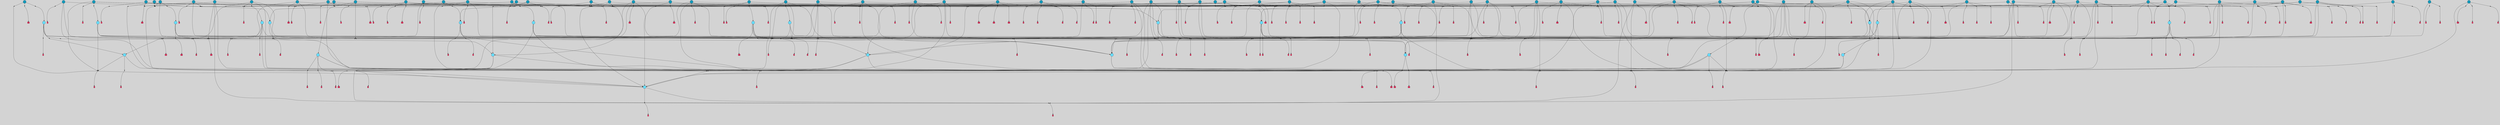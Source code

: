 // File exported with GEGELATI v1.3.1
// On the 2024-04-08 17:39:28
// With the File::TPGGraphDotExporter
digraph{
	graph[pad = "0.212, 0.055" bgcolor = lightgray]
	node[shape=circle style = filled label = ""]
		T3 [fillcolor="#66ddff"]
		T4 [fillcolor="#66ddff"]
		T7 [fillcolor="#66ddff"]
		T9 [fillcolor="#66ddff"]
		T11 [fillcolor="#66ddff"]
		T24 [fillcolor="#66ddff"]
		T27 [fillcolor="#66ddff"]
		T54 [fillcolor="#66ddff"]
		T59 [fillcolor="#66ddff"]
		T95 [fillcolor="#66ddff"]
		T96 [fillcolor="#66ddff"]
		T102 [fillcolor="#66ddff"]
		T106 [fillcolor="#1199bb"]
		T111 [fillcolor="#66ddff"]
		T116 [fillcolor="#1199bb"]
		T129 [fillcolor="#66ddff"]
		T131 [fillcolor="#66ddff"]
		T148 [fillcolor="#1199bb"]
		T159 [fillcolor="#1199bb"]
		T160 [fillcolor="#66ddff"]
		T176 [fillcolor="#1199bb"]
		T180 [fillcolor="#1199bb"]
		T184 [fillcolor="#1199bb"]
		T191 [fillcolor="#1199bb"]
		T194 [fillcolor="#1199bb"]
		T195 [fillcolor="#66ddff"]
		T198 [fillcolor="#1199bb"]
		T201 [fillcolor="#1199bb"]
		T202 [fillcolor="#1199bb"]
		T204 [fillcolor="#1199bb"]
		T210 [fillcolor="#1199bb"]
		T211 [fillcolor="#1199bb"]
		T212 [fillcolor="#66ddff"]
		T213 [fillcolor="#1199bb"]
		T214 [fillcolor="#66ddff"]
		T215 [fillcolor="#1199bb"]
		T217 [fillcolor="#1199bb"]
		T219 [fillcolor="#1199bb"]
		T221 [fillcolor="#1199bb"]
		T224 [fillcolor="#1199bb"]
		T226 [fillcolor="#66ddff"]
		T231 [fillcolor="#1199bb"]
		T232 [fillcolor="#1199bb"]
		T234 [fillcolor="#1199bb"]
		T239 [fillcolor="#1199bb"]
		T240 [fillcolor="#66ddff"]
		T241 [fillcolor="#1199bb"]
		T242 [fillcolor="#66ddff"]
		T244 [fillcolor="#66ddff"]
		T246 [fillcolor="#1199bb"]
		T247 [fillcolor="#1199bb"]
		T248 [fillcolor="#1199bb"]
		T249 [fillcolor="#1199bb"]
		T250 [fillcolor="#1199bb"]
		T253 [fillcolor="#1199bb"]
		T254 [fillcolor="#1199bb"]
		T256 [fillcolor="#1199bb"]
		T258 [fillcolor="#1199bb"]
		T259 [fillcolor="#1199bb"]
		T260 [fillcolor="#1199bb"]
		T261 [fillcolor="#1199bb"]
		T263 [fillcolor="#1199bb"]
		T264 [fillcolor="#1199bb"]
		T265 [fillcolor="#1199bb"]
		T266 [fillcolor="#1199bb"]
		T267 [fillcolor="#1199bb"]
		T272 [fillcolor="#1199bb"]
		T273 [fillcolor="#1199bb"]
		T274 [fillcolor="#1199bb"]
		T275 [fillcolor="#1199bb"]
		T276 [fillcolor="#1199bb"]
		T277 [fillcolor="#66ddff"]
		T278 [fillcolor="#1199bb"]
		T279 [fillcolor="#1199bb"]
		T280 [fillcolor="#1199bb"]
		T282 [fillcolor="#1199bb"]
		T283 [fillcolor="#1199bb"]
		T284 [fillcolor="#1199bb"]
		T285 [fillcolor="#1199bb"]
		T286 [fillcolor="#1199bb"]
		T287 [fillcolor="#1199bb"]
		T288 [fillcolor="#1199bb"]
		T289 [fillcolor="#1199bb"]
		T290 [fillcolor="#1199bb"]
		T293 [fillcolor="#1199bb"]
		T294 [fillcolor="#1199bb"]
		T295 [fillcolor="#1199bb"]
		T297 [fillcolor="#1199bb"]
		T299 [fillcolor="#1199bb"]
		T300 [fillcolor="#1199bb"]
		T301 [fillcolor="#1199bb"]
		T302 [fillcolor="#1199bb"]
		T303 [fillcolor="#1199bb"]
		T304 [fillcolor="#1199bb"]
		T305 [fillcolor="#1199bb"]
		T306 [fillcolor="#1199bb"]
		T307 [fillcolor="#1199bb"]
		T308 [fillcolor="#1199bb"]
		T309 [fillcolor="#1199bb"]
		T310 [fillcolor="#1199bb"]
		T311 [fillcolor="#1199bb"]
		T312 [fillcolor="#1199bb"]
		T313 [fillcolor="#1199bb"]
		T314 [fillcolor="#1199bb"]
		P1463 [fillcolor="#cccccc" shape=point] //6|
		I1463 [shape=box style=invis label="6|1&2|6#1|7&#92;n10|7&2|0#1|5&#92;n9|4&0|1#2|2&#92;n8|6&0|0#1|0&#92;n"]
		P1463 -> I1463[style=invis]
		A1260 [fillcolor="#ff3366" shape=box margin=0.03 width=0 height=0 label="3"]
		T3 -> P1463 -> A1260
		P1464 [fillcolor="#cccccc" shape=point] //3|
		I1464 [shape=box style=invis label="7|6&2|4#0|2&#92;n10|3&2|7#1|4&#92;n11|6&0|4#0|1&#92;n7|1&0|0#2|6&#92;n7|6&0|3#2|6&#92;n4|0&2|6#0|1&#92;n4|4&2|5#0|2&#92;n4|6&0|4#2|7&#92;n10|0&2|3#1|5&#92;n2|6&0|5#0|2&#92;n1|0&2|3#0|7&#92;n1|6&2|0#0|5&#92;n6|2&0|1#0|7&#92;n9|2&0|3#2|7&#92;n5|3&0|6#0|6&#92;n1|7&2|5#2|3&#92;n8|1&2|7#0|6&#92;n1|0&2|5#2|1&#92;n7|1&2|2#2|5&#92;n7|4&2|6#0|3&#92;n"]
		P1464 -> I1464[style=invis]
		A1261 [fillcolor="#ff3366" shape=box margin=0.03 width=0 height=0 label="4"]
		T3 -> P1464 -> A1261
		P1465 [fillcolor="#cccccc" shape=point] //7|
		I1465 [shape=box style=invis label="0|2&2|4#2|6&#92;n5|3&0|6#0|1&#92;n4|7&2|6#0|5&#92;n7|6&0|7#0|5&#92;n10|7&2|2#1|1&#92;n"]
		P1465 -> I1465[style=invis]
		A1262 [fillcolor="#ff3366" shape=box margin=0.03 width=0 height=0 label="4"]
		T4 -> P1465 -> A1262
		P1466 [fillcolor="#cccccc" shape=point] //0|
		I1466 [shape=box style=invis label="2|5&0|1#0|6&#92;n6|1&2|2#2|7&#92;n8|0&0|3#1|4&#92;n4|3&2|5#2|4&#92;n8|1&2|4#0|0&#92;n6|6&0|1#2|6&#92;n11|7&2|4#2|5&#92;n6|2&2|4#0|2&#92;n8|5&2|4#2|4&#92;n2|1&2|1#2|2&#92;n2|7&2|5#2|6&#92;n9|7&0|5#0|4&#92;n1|2&0|5#2|6&#92;n4|2&2|3#2|7&#92;n3|3&2|1#0|2&#92;n"]
		P1466 -> I1466[style=invis]
		A1263 [fillcolor="#ff3366" shape=box margin=0.03 width=0 height=0 label="5"]
		T4 -> P1466 -> A1263
		P1467 [fillcolor="#cccccc" shape=point] //-3|
		I1467 [shape=box style=invis label="1|6&2|7#0|7&#92;n10|2&0|7#1|3&#92;n9|6&2|7#2|2&#92;n5|3&0|7#0|7&#92;n1|6&2|3#0|0&#92;n2|3&2|3#2|2&#92;n5|1&2|6#0|6&#92;n"]
		P1467 -> I1467[style=invis]
		A1264 [fillcolor="#ff3366" shape=box margin=0.03 width=0 height=0 label="7"]
		T7 -> P1467 -> A1264
		P1468 [fillcolor="#cccccc" shape=point] //5|
		I1468 [shape=box style=invis label="0|5&2|3#0|1&#92;n0|6&2|1#2|4&#92;n6|2&2|6#0|7&#92;n7|4&0|3#0|1&#92;n5|4&0|7#1|6&#92;n9|1&0|5#2|2&#92;n6|3&2|3#1|7&#92;n11|7&2|4#1|6&#92;n2|5&0|1#0|0&#92;n4|7&0|0#0|2&#92;n6|2&0|6#0|0&#92;n2|1&2|6#2|4&#92;n10|0&2|0#1|0&#92;n6|6&2|4#0|6&#92;n"]
		P1468 -> I1468[style=invis]
		A1265 [fillcolor="#ff3366" shape=box margin=0.03 width=0 height=0 label="8"]
		T7 -> P1468 -> A1265
		P1469 [fillcolor="#cccccc" shape=point] //-6|
		I1469 [shape=box style=invis label="11|1&0|7#2|0&#92;n10|4&0|1#1|0&#92;n4|3&2|4#2|1&#92;n0|5&2|0#0|0&#92;n6|1&0|0#0|3&#92;n8|2&2|0#0|4&#92;n11|4&2|0#1|6&#92;n7|0&2|6#2|3&#92;n5|3&2|6#2|0&#92;n2|0&2|0#0|4&#92;n"]
		P1469 -> I1469[style=invis]
		A1266 [fillcolor="#ff3366" shape=box margin=0.03 width=0 height=0 label="9"]
		T9 -> P1469 -> A1266
		P1470 [fillcolor="#cccccc" shape=point] //2|
		I1470 [shape=box style=invis label="6|3&2|7#1|4&#92;n8|6&0|0#2|5&#92;n2|1&0|2#0|3&#92;n8|7&0|6#0|4&#92;n2|1&2|0#0|1&#92;n0|0&2|2#2|3&#92;n6|6&0|7#2|1&#92;n6|1&0|7#2|6&#92;n5|4&2|7#0|4&#92;n0|3&0|4#2|0&#92;n11|0&2|0#2|5&#92;n4|5&2|5#2|4&#92;n5|7&0|6#0|4&#92;n9|7&2|5#0|3&#92;n5|4&2|1#0|3&#92;n5|3&0|1#1|7&#92;n0|4&0|3#2|5&#92;n"]
		P1470 -> I1470[style=invis]
		A1267 [fillcolor="#ff3366" shape=box margin=0.03 width=0 height=0 label="10"]
		T9 -> P1470 -> A1267
		P1471 [fillcolor="#cccccc" shape=point] //6|
		I1471 [shape=box style=invis label="3|0&2|7#2|2&#92;n3|2&0|4#2|5&#92;n5|1&0|2#1|0&#92;n8|7&0|1#2|0&#92;n8|5&0|3#0|6&#92;n0|2&0|2#2|3&#92;n1|5&2|5#0|5&#92;n5|6&0|6#0|7&#92;n6|7&0|0#2|6&#92;n1|2&2|3#0|0&#92;n7|7&2|3#0|4&#92;n0|7&2|7#0|6&#92;n1|0&2|2#2|7&#92;n4|4&0|1#0|0&#92;n"]
		P1471 -> I1471[style=invis]
		A1268 [fillcolor="#ff3366" shape=box margin=0.03 width=0 height=0 label="11"]
		T11 -> P1471 -> A1268
		P1472 [fillcolor="#cccccc" shape=point] //-4|
		I1472 [shape=box style=invis label="4|1&0|4#2|6&#92;n1|2&2|2#2|0&#92;n1|2&2|0#0|6&#92;n8|4&2|3#2|5&#92;n5|5&2|1#1|0&#92;n"]
		P1472 -> I1472[style=invis]
		A1269 [fillcolor="#ff3366" shape=box margin=0.03 width=0 height=0 label="12"]
		T11 -> P1472 -> A1269
		P1473 [fillcolor="#cccccc" shape=point] //-3|
		I1473 [shape=box style=invis label="8|1&2|3#0|5&#92;n0|6&0|5#0|5&#92;n3|7&2|1#0|6&#92;n3|5&0|1#0|0&#92;n9|5&2|0#0|4&#92;n3|5&0|2#0|3&#92;n10|6&2|4#1|0&#92;n9|4&2|7#2|6&#92;n1|7&2|5#2|2&#92;n"]
		P1473 -> I1473[style=invis]
		A1270 [fillcolor="#ff3366" shape=box margin=0.03 width=0 height=0 label="5"]
		T4 -> P1473 -> A1270
		P1474 [fillcolor="#cccccc" shape=point] //1|
		I1474 [shape=box style=invis label="5|1&0|6#2|7&#92;n2|4&0|4#2|2&#92;n0|6&0|5#0|4&#92;n10|6&2|5#1|6&#92;n9|3&0|1#1|7&#92;n10|3&2|2#1|0&#92;n5|0&0|0#2|1&#92;n11|3&2|3#1|5&#92;n10|3&0|1#1|0&#92;n2|4&0|1#0|1&#92;n0|2&0|3#2|4&#92;n9|2&2|1#2|5&#92;n11|7&2|6#2|6&#92;n"]
		P1474 -> I1474[style=invis]
		T24 -> P1474 -> T7
		P1475 [fillcolor="#cccccc" shape=point] //5|
		I1475 [shape=box style=invis label="3|0&2|0#0|1&#92;n3|0&0|7#0|1&#92;n5|3&0|2#2|6&#92;n4|4&2|4#2|6&#92;n11|2&0|7#1|6&#92;n2|7&2|2#2|5&#92;n9|3&2|6#2|7&#92;n7|7&0|0#0|4&#92;n6|1&2|4#2|3&#92;n5|4&2|0#1|6&#92;n1|3&0|7#0|4&#92;n"]
		P1475 -> I1475[style=invis]
		A1271 [fillcolor="#ff3366" shape=box margin=0.03 width=0 height=0 label="7"]
		T24 -> P1475 -> A1271
		P1476 [fillcolor="#cccccc" shape=point] //-2|
		I1476 [shape=box style=invis label="4|1&0|4#0|3&#92;n4|2&0|5#2|0&#92;n5|5&2|6#0|5&#92;n1|4&0|1#0|2&#92;n6|3&2|7#1|5&#92;n0|4&2|0#0|3&#92;n8|5&2|5#1|2&#92;n10|7&2|7#1|1&#92;n3|4&0|0#2|1&#92;n3|6&2|5#2|5&#92;n8|3&0|1#0|7&#92;n10|0&2|7#1|3&#92;n4|1&2|4#0|1&#92;n9|3&2|0#0|4&#92;n3|6&2|0#0|4&#92;n1|2&0|6#2|1&#92;n4|0&2|1#2|2&#92;n"]
		P1476 -> I1476[style=invis]
		A1272 [fillcolor="#ff3366" shape=box margin=0.03 width=0 height=0 label="14"]
		T24 -> P1476 -> A1272
		P1477 [fillcolor="#cccccc" shape=point] //2|
		I1477 [shape=box style=invis label="9|1&2|3#0|1&#92;n5|2&2|0#2|4&#92;n3|6&2|5#2|7&#92;n7|0&2|5#0|4&#92;n1|2&0|3#0|5&#92;n7|3&2|7#0|0&#92;n"]
		P1477 -> I1477[style=invis]
		A1273 [fillcolor="#ff3366" shape=box margin=0.03 width=0 height=0 label="2"]
		T27 -> P1477 -> A1273
		P1478 [fillcolor="#cccccc" shape=point] //-6|
		I1478 [shape=box style=invis label="7|5&0|4#0|4&#92;n11|0&2|5#2|1&#92;n"]
		P1478 -> I1478[style=invis]
		A1274 [fillcolor="#ff3366" shape=box margin=0.03 width=0 height=0 label="3"]
		T27 -> P1478 -> A1274
		T27 -> P1464
		T27 -> P1466
		P1479 [fillcolor="#cccccc" shape=point] //0|
		I1479 [shape=box style=invis label="4|0&0|3#2|7&#92;n10|2&0|3#1|7&#92;n3|5&0|2#0|3&#92;n4|5&0|0#2|1&#92;n10|7&2|0#1|2&#92;n5|3&2|3#1|6&#92;n9|5&2|0#0|4&#92;n5|4&2|7#0|2&#92;n10|3&2|7#1|4&#92;n7|2&0|1#2|6&#92;n8|6&0|5#0|5&#92;n8|7&2|3#0|5&#92;n2|6&2|4#0|0&#92;n"]
		P1479 -> I1479[style=invis]
		A1275 [fillcolor="#ff3366" shape=box margin=0.03 width=0 height=0 label="5"]
		T27 -> P1479 -> A1275
		P1480 [fillcolor="#cccccc" shape=point] //8|
		I1480 [shape=box style=invis label="9|0&0|1#2|0&#92;n10|1&2|5#1|4&#92;n8|2&2|6#0|4&#92;n2|4&2|5#2|3&#92;n4|2&2|2#0|2&#92;n7|5&0|2#0|0&#92;n8|2&2|1#1|3&#92;n8|7&0|7#2|1&#92;n1|1&0|0#0|7&#92;n5|6&2|5#1|0&#92;n6|6&2|5#0|0&#92;n11|4&0|3#2|6&#92;n4|2&2|4#0|7&#92;n5|6&0|1#2|0&#92;n11|3&0|2#0|7&#92;n"]
		P1480 -> I1480[style=invis]
		A1276 [fillcolor="#ff3366" shape=box margin=0.03 width=0 height=0 label="6"]
		T54 -> P1480 -> A1276
		T54 -> P1475
		P1481 [fillcolor="#cccccc" shape=point] //-10|
		I1481 [shape=box style=invis label="3|6&0|0#0|4&#92;n4|1&2|4#0|1&#92;n5|1&0|1#0|4&#92;n5|5&2|6#0|5&#92;n6|5&0|6#0|3&#92;n11|1&2|0#0|1&#92;n0|7&2|0#0|3&#92;n1|2&0|6#0|1&#92;n8|0&0|4#2|0&#92;n0|4&0|7#2|7&#92;n7|0&2|7#1|3&#92;n3|1&0|5#2|5&#92;n5|1&0|4#0|3&#92;n2|2&0|2#0|0&#92;n8|3&0|1#0|7&#92;n3|0&0|3#0|5&#92;n7|2&0|5#2|0&#92;n6|3&2|7#1|5&#92;n4|7&2|7#2|1&#92;n"]
		P1481 -> I1481[style=invis]
		A1277 [fillcolor="#ff3366" shape=box margin=0.03 width=0 height=0 label="14"]
		T54 -> P1481 -> A1277
		T54 -> P1468
		P1482 [fillcolor="#cccccc" shape=point] //8|
		I1482 [shape=box style=invis label="9|0&0|1#2|0&#92;n10|1&2|5#1|4&#92;n8|2&2|6#0|4&#92;n4|5&0|3#0|1&#92;n2|4&2|5#2|3&#92;n4|2&2|2#0|2&#92;n7|5&0|2#0|0&#92;n8|2&2|1#1|3&#92;n8|7&0|7#2|1&#92;n1|1&0|0#0|7&#92;n5|6&2|5#1|0&#92;n6|3&2|5#0|0&#92;n11|4&0|3#2|6&#92;n1|2&2|4#0|7&#92;n5|6&0|1#2|0&#92;n11|3&0|2#0|7&#92;n"]
		P1482 -> I1482[style=invis]
		A1278 [fillcolor="#ff3366" shape=box margin=0.03 width=0 height=0 label="6"]
		T59 -> P1482 -> A1278
		T59 -> P1475
		T59 -> P1469
		T59 -> P1475
		P1483 [fillcolor="#cccccc" shape=point] //4|
		I1483 [shape=box style=invis label="4|3&0|6#0|3&#92;n5|7&2|3#2|2&#92;n5|6&0|7#1|2&#92;n1|4&2|6#0|3&#92;n8|4&2|1#2|5&#92;n9|5&2|4#1|4&#92;n2|4&0|5#0|7&#92;n10|0&0|6#1|3&#92;n3|0&0|6#0|2&#92;n2|7&2|7#2|6&#92;n5|2&0|5#1|5&#92;n10|4&2|5#1|7&#92;n4|0&0|4#2|4&#92;n11|1&0|4#2|6&#92;n10|6&2|0#1|4&#92;n9|7&0|3#1|4&#92;n4|5&2|7#0|6&#92;n11|5&2|6#2|3&#92;n0|3&0|5#0|1&#92;n"]
		P1483 -> I1483[style=invis]
		A1279 [fillcolor="#ff3366" shape=box margin=0.03 width=0 height=0 label="13"]
		T95 -> P1483 -> A1279
		P1484 [fillcolor="#cccccc" shape=point] //8|
		I1484 [shape=box style=invis label="9|7&0|5#2|5&#92;n3|3&2|3#0|2&#92;n9|5&2|2#1|0&#92;n2|3&0|6#0|3&#92;n4|4&2|5#2|7&#92;n11|3&2|0#1|5&#92;n6|6&2|1#2|2&#92;n4|6&0|1#2|2&#92;n2|5&2|7#2|2&#92;n7|7&2|2#2|3&#92;n6|5&0|3#2|6&#92;n6|7&0|6#0|2&#92;n"]
		P1484 -> I1484[style=invis]
		A1280 [fillcolor="#ff3366" shape=box margin=0.03 width=0 height=0 label="14"]
		T95 -> P1484 -> A1280
		P1485 [fillcolor="#cccccc" shape=point] //2|
		I1485 [shape=box style=invis label="4|1&0|4#2|6&#92;n5|5&2|1#1|0&#92;n1|0&2|0#0|6&#92;n8|4&2|3#2|5&#92;n"]
		P1485 -> I1485[style=invis]
		T95 -> P1485 -> T11
		P1486 [fillcolor="#cccccc" shape=point] //-9|
		I1486 [shape=box style=invis label="2|0&2|0#2|1&#92;n4|4&2|4#2|6&#92;n9|1&0|3#1|7&#92;n5|3&0|2#2|6&#92;n2|7&2|2#2|5&#92;n5|4&2|0#1|6&#92;n3|0&0|7#0|1&#92;n1|3&0|7#0|4&#92;n11|6&2|2#0|7&#92;n7|7&0|0#0|4&#92;n11|0&0|7#1|6&#92;n9|3&2|6#2|7&#92;n"]
		P1486 -> I1486[style=invis]
		A1281 [fillcolor="#ff3366" shape=box margin=0.03 width=0 height=0 label="7"]
		T95 -> P1486 -> A1281
		P1487 [fillcolor="#cccccc" shape=point] //-8|
		I1487 [shape=box style=invis label="7|5&0|4#2|4&#92;n"]
		P1487 -> I1487[style=invis]
		A1282 [fillcolor="#ff3366" shape=box margin=0.03 width=0 height=0 label="3"]
		T95 -> P1487 -> A1282
		P1488 [fillcolor="#cccccc" shape=point] //6|
		I1488 [shape=box style=invis label="0|5&2|3#0|1&#92;n0|6&2|1#2|4&#92;n9|1&0|5#2|2&#92;n7|4&0|3#0|1&#92;n5|4&0|7#1|6&#92;n2|5&0|1#0|0&#92;n6|3&2|3#1|7&#92;n11|7&2|4#1|6&#92;n6|2&2|6#0|1&#92;n4|7&0|0#0|2&#92;n6|2&0|6#0|0&#92;n9|1&2|6#2|4&#92;n10|0&2|0#1|0&#92;n6|6&2|4#0|6&#92;n"]
		P1488 -> I1488[style=invis]
		A1283 [fillcolor="#ff3366" shape=box margin=0.03 width=0 height=0 label="8"]
		T96 -> P1488 -> A1283
		P1489 [fillcolor="#cccccc" shape=point] //5|
		I1489 [shape=box style=invis label="10|4&0|1#1|0&#92;n4|3&2|4#2|1&#92;n2|0&2|0#0|4&#92;n6|1&0|0#0|3&#92;n8|2&2|0#0|4&#92;n0|0&0|0#0|0&#92;n11|4&2|0#1|6&#92;n7|0&2|6#2|3&#92;n5|3&2|6#2|0&#92;n0|0&2|0#0|0&#92;n"]
		P1489 -> I1489[style=invis]
		A1284 [fillcolor="#ff3366" shape=box margin=0.03 width=0 height=0 label="9"]
		T96 -> P1489 -> A1284
		T96 -> P1463
		P1490 [fillcolor="#cccccc" shape=point] //1|
		I1490 [shape=box style=invis label="5|4&0|7#1|6&#92;n0|6&2|1#2|4&#92;n7|4&0|3#0|1&#92;n0|5&2|3#0|1&#92;n9|1&0|5#2|2&#92;n6|3&2|3#1|7&#92;n11|7&2|4#1|6&#92;n2|5&0|1#0|0&#92;n7|5&2|3#1|1&#92;n4|7&0|0#0|2&#92;n6|2&0|6#0|0&#92;n2|1&2|6#2|4&#92;n10|0&2|7#1|0&#92;n6|6&2|4#0|6&#92;n"]
		P1490 -> I1490[style=invis]
		A1285 [fillcolor="#ff3366" shape=box margin=0.03 width=0 height=0 label="8"]
		T96 -> P1490 -> A1285
		T96 -> P1473
		P1491 [fillcolor="#cccccc" shape=point] //7|
		I1491 [shape=box style=invis label="3|3&2|7#0|4&#92;n4|3&2|6#0|3&#92;n8|4&0|6#1|2&#92;n5|6&2|3#0|4&#92;n0|7&2|1#0|5&#92;n8|7&2|2#2|5&#92;n9|1&0|0#1|0&#92;n10|1&2|1#1|4&#92;n10|5&0|6#1|7&#92;n5|2&2|3#0|4&#92;n2|0&2|6#2|7&#92;n1|7&0|1#0|7&#92;n"]
		P1491 -> I1491[style=invis]
		A1286 [fillcolor="#ff3366" shape=box margin=0.03 width=0 height=0 label="2"]
		T102 -> P1491 -> A1286
		T102 -> P1487
		P1492 [fillcolor="#cccccc" shape=point] //8|
		I1492 [shape=box style=invis label="7|0&0|2#1|4&#92;n8|1&2|3#0|5&#92;n0|6&0|5#0|5&#92;n3|7&2|1#0|6&#92;n9|4&2|7#1|6&#92;n1|7&2|5#2|2&#92;n8|5&2|0#0|3&#92;n0|2&0|2#0|0&#92;n3|5&0|2#0|3&#92;n"]
		P1492 -> I1492[style=invis]
		A1287 [fillcolor="#ff3366" shape=box margin=0.03 width=0 height=0 label="5"]
		T102 -> P1492 -> A1287
		P1493 [fillcolor="#cccccc" shape=point] //-2|
		I1493 [shape=box style=invis label="11|7&2|0#1|7&#92;n4|3&0|1#2|5&#92;n0|4&2|4#2|7&#92;n1|6&0|0#0|4&#92;n4|0&0|0#0|5&#92;n0|6&2|3#2|0&#92;n9|6&2|5#1|3&#92;n0|7&2|1#2|5&#92;n4|4&0|5#0|1&#92;n10|4&0|0#1|0&#92;n"]
		P1493 -> I1493[style=invis]
		A1288 [fillcolor="#ff3366" shape=box margin=0.03 width=0 height=0 label="12"]
		T106 -> P1493 -> A1288
		P1494 [fillcolor="#cccccc" shape=point] //-1|
		I1494 [shape=box style=invis label="1|7&2|1#0|6&#92;n8|1&2|3#0|5&#92;n10|6&2|7#1|0&#92;n1|7&2|5#0|2&#92;n0|3&0|3#2|2&#92;n3|5&0|1#0|0&#92;n3|5&0|2#0|3&#92;n1|5&2|0#0|4&#92;n5|7&2|2#2|5&#92;n4|0&2|3#0|3&#92;n"]
		P1494 -> I1494[style=invis]
		T106 -> P1494 -> T3
		T106 -> P1464
		P1495 [fillcolor="#cccccc" shape=point] //-9|
		I1495 [shape=box style=invis label="10|2&0|7#1|3&#92;n1|0&2|1#0|1&#92;n5|1&2|7#0|7&#92;n0|6&2|7#2|2&#92;n10|3&2|7#1|2&#92;n2|3&2|3#2|2&#92;n"]
		P1495 -> I1495[style=invis]
		A1289 [fillcolor="#ff3366" shape=box margin=0.03 width=0 height=0 label="7"]
		T106 -> P1495 -> A1289
		P1496 [fillcolor="#cccccc" shape=point] //-5|
		I1496 [shape=box style=invis label="0|0&2|3#0|2&#92;n10|5&0|6#1|3&#92;n7|3&0|6#2|3&#92;n3|4&0|6#0|6&#92;n10|5&0|2#1|1&#92;n5|0&0|1#0|3&#92;n6|6&2|5#1|5&#92;n7|4&0|2#1|7&#92;n5|7&0|1#2|5&#92;n1|5&0|0#0|3&#92;n7|5&2|1#2|6&#92;n9|0&0|2#0|0&#92;n4|0&2|4#0|0&#92;n4|6&0|0#2|3&#92;n3|1&0|6#2|5&#92;n7|7&2|1#2|3&#92;n9|4&2|2#0|6&#92;n"]
		P1496 -> I1496[style=invis]
		T111 -> P1496 -> T9
		P1497 [fillcolor="#cccccc" shape=point] //7|
		I1497 [shape=box style=invis label="7|4&2|1#2|0&#92;n4|1&2|4#2|3&#92;n5|0&2|0#2|2&#92;n6|1&2|4#2|6&#92;n"]
		P1497 -> I1497[style=invis]
		A1290 [fillcolor="#ff3366" shape=box margin=0.03 width=0 height=0 label="9"]
		T111 -> P1497 -> A1290
		P1498 [fillcolor="#cccccc" shape=point] //2|
		I1498 [shape=box style=invis label="3|0&2|0#0|1&#92;n11|2&0|7#1|6&#92;n8|7&2|4#0|5&#92;n5|3&0|2#2|6&#92;n4|4&2|4#2|6&#92;n3|0&0|7#0|1&#92;n2|7&2|2#2|5&#92;n9|3&2|6#2|7&#92;n7|7&0|0#0|4&#92;n6|1&2|4#1|3&#92;n5|4&2|0#1|6&#92;n1|3&0|7#0|4&#92;n"]
		P1498 -> I1498[style=invis]
		A1291 [fillcolor="#ff3366" shape=box margin=0.03 width=0 height=0 label="7"]
		T111 -> P1498 -> A1291
		T111 -> P1469
		P1499 [fillcolor="#cccccc" shape=point] //-4|
		I1499 [shape=box style=invis label="9|7&0|0#2|0&#92;n6|6&0|5#2|0&#92;n7|3&0|0#0|4&#92;n3|5&0|3#0|3&#92;n9|1&0|1#1|1&#92;n11|5&2|7#1|5&#92;n1|5&2|5#0|2&#92;n6|0&0|6#2|5&#92;n0|3&2|4#2|5&#92;n1|6&2|5#2|2&#92;n9|5&2|1#2|2&#92;n"]
		P1499 -> I1499[style=invis]
		T116 -> P1499 -> T9
		P1500 [fillcolor="#cccccc" shape=point] //4|
		I1500 [shape=box style=invis label="9|2&0|6#2|1&#92;n11|5&0|1#2|0&#92;n2|4&0|4#2|1&#92;n5|0&2|4#0|2&#92;n"]
		P1500 -> I1500[style=invis]
		A1292 [fillcolor="#ff3366" shape=box margin=0.03 width=0 height=0 label="3"]
		T116 -> P1500 -> A1292
		P1501 [fillcolor="#cccccc" shape=point] //-2|
		I1501 [shape=box style=invis label="5|2&2|0#2|4&#92;n9|1&2|3#0|1&#92;n3|6&2|5#2|7&#92;n7|0&2|1#0|4&#92;n1|2&0|3#0|5&#92;n7|3&2|7#0|0&#92;n"]
		P1501 -> I1501[style=invis]
		A1293 [fillcolor="#ff3366" shape=box margin=0.03 width=0 height=0 label="2"]
		T116 -> P1501 -> A1293
		T116 -> P1464
		T116 -> P1479
		T129 -> P1480
		T129 -> P1475
		P1502 [fillcolor="#cccccc" shape=point] //10|
		I1502 [shape=box style=invis label="4|5&2|7#2|1&#92;n1|7&2|3#0|6&#92;n3|5&2|2#0|3&#92;n10|3&0|7#1|4&#92;n7|1&0|4#2|6&#92;n10|2&0|3#1|7&#92;n9|5&2|0#0|4&#92;n4|0&0|3#2|7&#92;n11|4&2|6#1|2&#92;n5|4&2|7#0|2&#92;n2|6&2|4#0|0&#92;n6|5&0|7#2|1&#92;n5|3&2|3#1|6&#92;n10|7&2|0#1|2&#92;n"]
		P1502 -> I1502[style=invis]
		A1294 [fillcolor="#ff3366" shape=box margin=0.03 width=0 height=0 label="5"]
		T129 -> P1502 -> A1294
		P1503 [fillcolor="#cccccc" shape=point] //5|
		I1503 [shape=box style=invis label="9|4&2|3#1|3&#92;n0|4&2|4#0|5&#92;n6|1&2|6#2|5&#92;n4|0&0|5#2|0&#92;n"]
		P1503 -> I1503[style=invis]
		A1295 [fillcolor="#ff3366" shape=box margin=0.03 width=0 height=0 label="7"]
		T129 -> P1503 -> A1295
		P1504 [fillcolor="#cccccc" shape=point] //6|
		I1504 [shape=box style=invis label="9|4&2|7#0|6&#92;n8|4&0|1#1|0&#92;n1|3&0|0#2|1&#92;n2|4&0|6#2|2&#92;n5|1&2|5#0|7&#92;n3|0&0|3#2|6&#92;n2|2&2|6#0|2&#92;n8|4&0|4#2|2&#92;n5|1&2|4#0|3&#92;n9|4&0|6#0|6&#92;n5|0&2|2#1|5&#92;n11|7&0|0#1|1&#92;n0|4&0|3#0|3&#92;n7|7&2|4#2|5&#92;n1|5&0|1#2|1&#92;n"]
		P1504 -> I1504[style=invis]
		A1296 [fillcolor="#ff3366" shape=box margin=0.03 width=0 height=0 label="1"]
		T129 -> P1504 -> A1296
		P1505 [fillcolor="#cccccc" shape=point] //6|
		I1505 [shape=box style=invis label="10|4&2|6#1|2&#92;n8|4&0|1#1|0&#92;n0|4&2|6#0|0&#92;n8|4&2|5#2|1&#92;n7|5&2|5#1|0&#92;n3|6&0|6#2|2&#92;n1|7&0|7#0|5&#92;n2|0&0|7#2|4&#92;n2|6&2|2#0|0&#92;n0|7&2|7#0|7&#92;n11|6&0|4#2|2&#92;n5|5&0|0#0|1&#92;n10|1&0|0#1|0&#92;n7|3&0|1#2|5&#92;n9|2&2|7#1|5&#92;n9|4&2|6#2|7&#92;n1|6&2|4#2|2&#92;n3|3&2|2#0|7&#92;n1|6&2|0#0|0&#92;n6|4&2|6#1|0&#92;n"]
		P1505 -> I1505[style=invis]
		A1297 [fillcolor="#ff3366" shape=box margin=0.03 width=0 height=0 label="1"]
		T131 -> P1505 -> A1297
		P1506 [fillcolor="#cccccc" shape=point] //9|
		I1506 [shape=box style=invis label="11|0&2|0#1|1&#92;n3|6&0|6#0|0&#92;n1|4&0|0#2|4&#92;n7|5&2|2#1|3&#92;n11|7&2|6#1|7&#92;n5|2&0|6#1|5&#92;n9|5&0|6#0|3&#92;n2|2&2|7#0|5&#92;n9|3&2|2#2|0&#92;n11|0&2|7#0|1&#92;n1|1&2|0#0|1&#92;n6|6&0|6#1|2&#92;n9|7&0|1#0|3&#92;n2|0&2|4#2|5&#92;n2|4&2|2#0|0&#92;n6|1&2|1#1|7&#92;n10|7&2|5#1|6&#92;n11|5&2|7#2|4&#92;n"]
		P1506 -> I1506[style=invis]
		A1298 [fillcolor="#ff3366" shape=box margin=0.03 width=0 height=0 label="1"]
		T131 -> P1506 -> A1298
		T131 -> P1478
		P1507 [fillcolor="#cccccc" shape=point] //5|
		I1507 [shape=box style=invis label="3|0&0|0#0|1&#92;n5|6&0|4#0|3&#92;n4|4&2|4#2|6&#92;n11|2&0|7#1|6&#92;n2|7&2|2#2|5&#92;n9|3&2|6#2|7&#92;n7|7&0|0#0|4&#92;n6|1&2|4#2|3&#92;n5|4&2|0#1|6&#92;n5|3&0|2#2|6&#92;n1|3&0|7#0|4&#92;n"]
		P1507 -> I1507[style=invis]
		A1299 [fillcolor="#ff3366" shape=box margin=0.03 width=0 height=0 label="7"]
		T131 -> P1507 -> A1299
		T131 -> P1503
		P1508 [fillcolor="#cccccc" shape=point] //-1|
		I1508 [shape=box style=invis label="11|7&2|0#1|7&#92;n1|5&2|4#2|4&#92;n4|3&0|1#0|5&#92;n1|6&0|0#0|4&#92;n8|6&2|4#0|0&#92;n4|0&0|0#0|5&#92;n10|4&2|0#1|0&#92;n9|6&2|5#1|3&#92;n0|7&2|1#0|5&#92;n0|6&2|3#2|0&#92;n4|4&0|5#0|1&#92;n"]
		P1508 -> I1508[style=invis]
		A1300 [fillcolor="#ff3366" shape=box margin=0.03 width=0 height=0 label="12"]
		T148 -> P1508 -> A1300
		P1509 [fillcolor="#cccccc" shape=point] //1|
		I1509 [shape=box style=invis label="2|2&2|3#0|2&#92;n2|2&0|5#2|5&#92;n8|4&0|1#1|0&#92;n9|7&0|6#0|3&#92;n5|1&2|2#0|7&#92;n10|7&0|7#1|3&#92;n7|7&2|4#2|5&#92;n5|5&0|2#2|1&#92;n2|6&2|2#0|0&#92;n9|3&2|2#2|0&#92;n0|6&0|6#2|2&#92;n7|7&0|1#2|3&#92;n3|6&0|1#0|5&#92;n1|5&0|1#2|7&#92;n"]
		P1509 -> I1509[style=invis]
		A1301 [fillcolor="#ff3366" shape=box margin=0.03 width=0 height=0 label="1"]
		T148 -> P1509 -> A1301
		P1510 [fillcolor="#cccccc" shape=point] //-9|
		I1510 [shape=box style=invis label="4|7&2|6#0|5&#92;n11|3&0|2#2|6&#92;n10|2&2|4#1|6&#92;n3|0&2|6#2|7&#92;n4|3&0|5#0|7&#92;n2|3&0|7#0|7&#92;n10|6&0|7#1|5&#92;n10|1&2|2#1|1&#92;n1|7&0|3#2|6&#92;n"]
		P1510 -> I1510[style=invis]
		A1302 [fillcolor="#ff3366" shape=box margin=0.03 width=0 height=0 label="4"]
		T148 -> P1510 -> A1302
		P1511 [fillcolor="#cccccc" shape=point] //7|
		I1511 [shape=box style=invis label="7|2&0|4#1|3&#92;n7|7&0|0#0|4&#92;n4|4&2|4#2|6&#92;n2|3&2|2#2|5&#92;n8|0&0|2#2|1&#92;n9|3&2|6#2|7&#92;n6|4&2|4#2|3&#92;n3|3&2|0#0|1&#92;n6|4&2|0#1|6&#92;n5|3&0|7#0|4&#92;n"]
		P1511 -> I1511[style=invis]
		A1303 [fillcolor="#ff3366" shape=box margin=0.03 width=0 height=0 label="7"]
		T148 -> P1511 -> A1303
		P1512 [fillcolor="#cccccc" shape=point] //-6|
		I1512 [shape=box style=invis label="9|0&2|0#0|1&#92;n3|2&0|2#0|3&#92;n5|4&0|5#1|7&#92;n2|1&0|4#0|3&#92;n9|2&2|0#2|4&#92;n7|6&0|4#0|2&#92;n2|3&0|6#2|6&#92;n1|2&0|3#2|0&#92;n"]
		P1512 -> I1512[style=invis]
		T148 -> P1512 -> T54
		P1513 [fillcolor="#cccccc" shape=point] //7|
		I1513 [shape=box style=invis label="7|0&2|1#2|0&#92;n9|7&2|1#1|7&#92;n8|2&0|1#1|0&#92;n6|6&0|2#1|1&#92;n2|2&0|5#0|0&#92;n5|7&0|0#2|1&#92;n5|1&2|5#1|5&#92;n4|7&2|4#2|3&#92;n10|5&2|2#1|5&#92;n1|3&2|2#2|0&#92;n10|2&2|6#1|5&#92;n"]
		P1513 -> I1513[style=invis]
		A1304 [fillcolor="#ff3366" shape=box margin=0.03 width=0 height=0 label="1"]
		T159 -> P1513 -> A1304
		P1514 [fillcolor="#cccccc" shape=point] //7|
		I1514 [shape=box style=invis label="7|4&2|7#0|4&#92;n4|6&0|1#2|5&#92;n2|1&2|3#0|0&#92;n4|3&2|0#0|1&#92;n0|0&2|7#2|7&#92;n7|7&0|5#2|3&#92;n5|0&2|1#2|2&#92;n10|0&0|4#1|2&#92;n4|4&0|7#0|0&#92;n6|7&0|2#0|1&#92;n1|4&2|5#0|4&#92;n"]
		P1514 -> I1514[style=invis]
		A1305 [fillcolor="#ff3366" shape=box margin=0.03 width=0 height=0 label="0"]
		T159 -> P1514 -> A1305
		P1515 [fillcolor="#cccccc" shape=point] //5|
		I1515 [shape=box style=invis label="0|5&2|3#0|1&#92;n0|6&2|1#2|4&#92;n6|2&2|6#0|7&#92;n9|0&2|7#1|1&#92;n7|4&0|3#0|1&#92;n11|7&2|4#1|6&#92;n9|1&0|5#2|2&#92;n5|4&0|7#1|6&#92;n2|5&0|1#0|0&#92;n4|7&0|0#0|2&#92;n6|2&0|6#0|0&#92;n2|1&2|6#2|4&#92;n10|0&0|0#1|0&#92;n6|6&2|4#0|6&#92;n"]
		P1515 -> I1515[style=invis]
		T159 -> P1515 -> T129
		T160 -> P1483
		T160 -> P1486
		P1516 [fillcolor="#cccccc" shape=point] //5|
		I1516 [shape=box style=invis label="6|0&2|7#2|7&#92;n3|6&2|6#2|6&#92;n6|3&0|5#1|2&#92;n"]
		P1516 -> I1516[style=invis]
		A1306 [fillcolor="#ff3366" shape=box margin=0.03 width=0 height=0 label="3"]
		T160 -> P1516 -> A1306
		T160 -> P1493
		T160 -> P1475
		P1517 [fillcolor="#cccccc" shape=point] //3|
		I1517 [shape=box style=invis label="4|7&0|7#2|7&#92;n11|5&2|6#0|2&#92;n5|5&2|6#2|0&#92;n3|2&0|6#0|3&#92;n10|2&2|5#1|5&#92;n9|4&2|3#1|5&#92;n2|5&2|7#2|4&#92;n11|3&2|5#1|0&#92;n7|0&0|7#2|1&#92;n1|2&0|5#0|1&#92;n"]
		P1517 -> I1517[style=invis]
		A1307 [fillcolor="#ff3366" shape=box margin=0.03 width=0 height=0 label="5"]
		T176 -> P1517 -> A1307
		P1518 [fillcolor="#cccccc" shape=point] //2|
		I1518 [shape=box style=invis label="7|1&0|6#0|1&#92;n5|2&2|5#1|6&#92;n10|1&2|1#1|1&#92;n4|7&0|4#2|2&#92;n11|7&0|4#2|7&#92;n5|0&0|5#1|7&#92;n8|2&0|5#2|4&#92;n10|0&2|6#1|6&#92;n5|1&0|1#2|3&#92;n1|6&2|0#0|1&#92;n9|6&2|2#1|4&#92;n3|4&2|3#0|0&#92;n10|1&0|1#1|0&#92;n2|2&0|1#2|1&#92;n3|1&2|7#0|3&#92;n"]
		P1518 -> I1518[style=invis]
		A1308 [fillcolor="#ff3366" shape=box margin=0.03 width=0 height=0 label="10"]
		T176 -> P1518 -> A1308
		T176 -> P1494
		P1519 [fillcolor="#cccccc" shape=point] //-3|
		I1519 [shape=box style=invis label="6|3&2|4#1|4&#92;n5|3&0|1#1|7&#92;n2|1&0|2#2|3&#92;n8|7&0|6#0|4&#92;n2|1&2|0#0|1&#92;n0|0&2|2#2|3&#92;n6|1&0|7#2|6&#92;n5|7&0|2#0|4&#92;n0|3&0|4#2|0&#92;n11|0&2|0#2|5&#92;n6|0&2|0#1|4&#92;n8|6&0|2#2|5&#92;n5|4&2|1#0|3&#92;n9|7&2|5#0|3&#92;n5|4&2|7#0|4&#92;n"]
		P1519 -> I1519[style=invis]
		A1309 [fillcolor="#ff3366" shape=box margin=0.03 width=0 height=0 label="10"]
		T176 -> P1519 -> A1309
		P1520 [fillcolor="#cccccc" shape=point] //4|
		I1520 [shape=box style=invis label="7|1&0|6#0|1&#92;n5|2&2|5#1|6&#92;n10|1&2|1#1|1&#92;n9|6&2|2#1|4&#92;n4|7&0|4#2|2&#92;n9|6&0|4#1|1&#92;n10|0&2|6#1|6&#92;n5|1&0|1#2|3&#92;n1|6&2|0#0|1&#92;n8|2&0|5#2|4&#92;n3|4&2|3#0|0&#92;n10|1&0|5#1|0&#92;n2|2&0|1#2|1&#92;n3|1&2|7#0|3&#92;n"]
		P1520 -> I1520[style=invis]
		A1310 [fillcolor="#ff3366" shape=box margin=0.03 width=0 height=0 label="10"]
		T176 -> P1520 -> A1310
		T180 -> P1506
		T180 -> P1478
		T180 -> P1503
		P1521 [fillcolor="#cccccc" shape=point] //10|
		I1521 [shape=box style=invis label="9|6&0|1#2|4&#92;n8|6&2|5#2|3&#92;n2|6&2|7#2|1&#92;n7|4&2|5#2|0&#92;n2|4&2|4#0|1&#92;n10|5&0|2#1|6&#92;n8|0&2|7#1|1&#92;n"]
		P1521 -> I1521[style=invis]
		T180 -> P1521 -> T24
		P1522 [fillcolor="#cccccc" shape=point] //-9|
		I1522 [shape=box style=invis label="6|0&2|0#0|0&#92;n5|1&0|2#0|4&#92;n10|3&2|0#1|3&#92;n9|4&0|7#2|7&#92;n10|6&2|4#1|0&#92;n3|6&2|0#0|5&#92;n"]
		P1522 -> I1522[style=invis]
		A1311 [fillcolor="#ff3366" shape=box margin=0.03 width=0 height=0 label="5"]
		T180 -> P1522 -> A1311
		P1523 [fillcolor="#cccccc" shape=point] //-5|
		I1523 [shape=box style=invis label="10|6&2|5#1|6&#92;n9|3&0|1#1|7&#92;n2|4&0|1#0|1&#92;n11|3&0|7#1|6&#92;n5|1&0|6#2|7&#92;n8|0&0|0#0|1&#92;n0|6&0|7#0|4&#92;n6|7&2|6#2|6&#92;n11|0&2|3#0|5&#92;n"]
		P1523 -> I1523[style=invis]
		T184 -> P1523 -> T7
		P1524 [fillcolor="#cccccc" shape=point] //-9|
		I1524 [shape=box style=invis label="10|3&0|5#1|7&#92;n9|0&2|4#1|3&#92;n"]
		P1524 -> I1524[style=invis]
		A1312 [fillcolor="#ff3366" shape=box margin=0.03 width=0 height=0 label="3"]
		T184 -> P1524 -> A1312
		P1525 [fillcolor="#cccccc" shape=point] //-6|
		I1525 [shape=box style=invis label="3|5&0|0#0|2&#92;n6|6&2|1#2|6&#92;n4|6&0|1#2|5&#92;n7|1&0|6#1|3&#92;n11|1&2|4#0|5&#92;n1|2&0|1#2|3&#92;n4|3&0|5#2|4&#92;n4|0&0|5#2|0&#92;n8|5&2|4#2|4&#92;n2|4&0|1#0|6&#92;n5|1&2|4#0|0&#92;n3|3&2|1#0|2&#92;n9|7&0|5#0|4&#92;n2|2&0|6#2|0&#92;n7|1&2|2#2|2&#92;n"]
		P1525 -> I1525[style=invis]
		A1313 [fillcolor="#ff3366" shape=box margin=0.03 width=0 height=0 label="5"]
		T184 -> P1525 -> A1313
		P1526 [fillcolor="#cccccc" shape=point] //3|
		I1526 [shape=box style=invis label="7|2&0|2#2|4&#92;n0|4&0|6#2|7&#92;n9|0&0|1#2|2&#92;n8|6&0|0#1|0&#92;n"]
		P1526 -> I1526[style=invis]
		A1314 [fillcolor="#ff3366" shape=box margin=0.03 width=0 height=0 label="3"]
		T184 -> P1526 -> A1314
		T184 -> P1517
		T191 -> P1488
		P1527 [fillcolor="#cccccc" shape=point] //-7|
		I1527 [shape=box style=invis label="11|4&2|0#1|6&#92;n0|2&2|1#2|1&#92;n4|3&2|7#2|1&#92;n5|2&0|7#1|5&#92;n11|1&0|7#2|0&#92;n0|5&2|6#0|0&#92;n7|0&2|6#2|3&#92;n5|3&2|6#1|0&#92;n4|6&0|7#0|4&#92;n2|0&0|0#0|4&#92;n"]
		P1527 -> I1527[style=invis]
		A1315 [fillcolor="#ff3366" shape=box margin=0.03 width=0 height=0 label="9"]
		T191 -> P1527 -> A1315
		T191 -> P1509
		T191 -> P1496
		P1528 [fillcolor="#cccccc" shape=point] //5|
		I1528 [shape=box style=invis label="1|6&2|7#0|7&#92;n9|2&2|7#2|2&#92;n10|2&0|7#1|3&#92;n5|3&0|7#0|7&#92;n7|0&2|7#2|2&#92;n1|6&2|3#0|0&#92;n2|3&2|3#2|2&#92;n"]
		P1528 -> I1528[style=invis]
		A1316 [fillcolor="#ff3366" shape=box margin=0.03 width=0 height=0 label="7"]
		T191 -> P1528 -> A1316
		P1529 [fillcolor="#cccccc" shape=point] //-2|
		I1529 [shape=box style=invis label="1|0&0|3#0|3&#92;n2|7&0|4#0|4&#92;n11|6&2|1#1|4&#92;n6|1&2|5#0|0&#92;n2|0&2|0#0|6&#92;n1|3&2|1#0|4&#92;n"]
		P1529 -> I1529[style=invis]
		A1317 [fillcolor="#ff3366" shape=box margin=0.03 width=0 height=0 label="2"]
		T194 -> P1529 -> A1317
		P1530 [fillcolor="#cccccc" shape=point] //3|
		I1530 [shape=box style=invis label="5|4&2|7#0|4&#92;n0|4&0|3#2|5&#92;n8|6&0|0#2|5&#92;n2|1&0|2#0|3&#92;n9|7&0|6#0|4&#92;n0|0&2|2#2|3&#92;n6|6&0|7#2|1&#92;n6|1&0|7#2|6&#92;n0|3&0|4#2|0&#92;n11|0&2|0#2|5&#92;n4|5&2|5#2|4&#92;n5|3&0|1#1|7&#92;n9|7&2|2#0|3&#92;n5|4&2|1#0|3&#92;n5|0&0|6#0|4&#92;n0|0&0|1#2|0&#92;n"]
		P1530 -> I1530[style=invis]
		A1318 [fillcolor="#ff3366" shape=box margin=0.03 width=0 height=0 label="10"]
		T194 -> P1530 -> A1318
		T194 -> P1494
		P1531 [fillcolor="#cccccc" shape=point] //10|
		I1531 [shape=box style=invis label="6|1&2|4#2|3&#92;n3|0&0|7#0|1&#92;n5|3&0|2#2|6&#92;n4|4&0|4#2|6&#92;n5|4&2|0#1|6&#92;n10|5&0|6#1|5&#92;n2|5&2|1#2|2&#92;n1|3&0|7#0|4&#92;n3|0&2|0#0|1&#92;n11|2&0|5#1|6&#92;n9|3&2|6#2|7&#92;n7|7&0|0#0|4&#92;n"]
		P1531 -> I1531[style=invis]
		A1319 [fillcolor="#ff3366" shape=box margin=0.03 width=0 height=0 label="7"]
		T194 -> P1531 -> A1319
		P1532 [fillcolor="#cccccc" shape=point] //5|
		I1532 [shape=box style=invis label="3|0&2|0#2|1&#92;n3|0&0|7#0|1&#92;n5|3&0|2#2|6&#92;n4|4&2|4#2|6&#92;n5|4&2|0#1|6&#92;n2|7&2|2#2|5&#92;n1|3&0|7#0|4&#92;n11|6&2|2#0|7&#92;n7|7&0|0#0|4&#92;n6|1&2|4#2|3&#92;n11|0&0|7#1|6&#92;n9|3&2|6#2|7&#92;n"]
		P1532 -> I1532[style=invis]
		A1320 [fillcolor="#ff3366" shape=box margin=0.03 width=0 height=0 label="7"]
		T195 -> P1532 -> A1320
		P1533 [fillcolor="#cccccc" shape=point] //4|
		I1533 [shape=box style=invis label="7|1&0|6#0|1&#92;n6|7&2|7#1|7&#92;n10|1&2|1#1|1&#92;n9|6&2|2#1|4&#92;n4|7&0|4#2|2&#92;n9|6&0|5#1|1&#92;n10|0&2|6#1|6&#92;n5|1&0|1#2|3&#92;n10|1&0|5#1|0&#92;n3|4&2|3#0|0&#92;n8|2&0|5#2|4&#92;n1|6&2|0#0|0&#92;n2|3&0|1#2|6&#92;n5|2&2|2#1|6&#92;n2|2&0|1#2|1&#92;n3|1&2|7#0|3&#92;n6|7&2|3#0|4&#92;n"]
		P1533 -> I1533[style=invis]
		A1321 [fillcolor="#ff3366" shape=box margin=0.03 width=0 height=0 label="10"]
		T195 -> P1533 -> A1321
		P1534 [fillcolor="#cccccc" shape=point] //-4|
		I1534 [shape=box style=invis label="0|4&0|0#2|7&#92;n8|5&2|4#2|4&#92;n4|3&2|5#2|4&#92;n11|7&2|2#2|5&#92;n6|5&2|2#2|7&#92;n3|2&0|7#0|7&#92;n3|3&2|1#0|3&#92;n2|6&0|3#2|5&#92;n0|1&2|6#2|2&#92;n8|2&0|0#1|6&#92;n0|7&0|5#0|4&#92;n9|5&0|3#2|7&#92;n2|7&2|5#2|6&#92;n9|0&2|0#0|1&#92;n1|2&2|4#0|2&#92;n"]
		P1534 -> I1534[style=invis]
		T195 -> P1534 -> T27
		T195 -> P1514
		P1535 [fillcolor="#cccccc" shape=point] //-3|
		I1535 [shape=box style=invis label="0|0&2|7#2|7&#92;n4|6&0|2#2|5&#92;n2|1&2|3#0|0&#92;n4|3&2|0#0|1&#92;n7|4&2|7#0|4&#92;n5|0&2|1#2|2&#92;n10|0&0|4#1|2&#92;n4|4&0|7#0|0&#92;n6|7&0|2#0|1&#92;n1|4&2|5#0|4&#92;n"]
		P1535 -> I1535[style=invis]
		A1322 [fillcolor="#ff3366" shape=box margin=0.03 width=0 height=0 label="0"]
		T198 -> P1535 -> A1322
		P1536 [fillcolor="#cccccc" shape=point] //-3|
		I1536 [shape=box style=invis label="3|7&0|0#0|2&#92;n11|5&0|1#1|1&#92;n4|1&0|6#2|6&#92;n4|0&0|1#0|5&#92;n"]
		P1536 -> I1536[style=invis]
		T198 -> P1536 -> T24
		T198 -> P1475
		T198 -> P1501
		P1537 [fillcolor="#cccccc" shape=point] //-9|
		I1537 [shape=box style=invis label="4|1&0|4#2|6&#92;n11|0&2|0#0|6&#92;n8|4&2|3#2|5&#92;n6|0&0|3#0|1&#92;n"]
		P1537 -> I1537[style=invis]
		T198 -> P1537 -> T11
		P1538 [fillcolor="#cccccc" shape=point] //-5|
		I1538 [shape=box style=invis label="7|1&0|6#0|1&#92;n5|2&2|5#1|6&#92;n10|1&2|1#1|1&#92;n9|6&2|2#1|4&#92;n4|7&0|4#2|2&#92;n9|6&0|4#1|1&#92;n3|1&2|7#0|3&#92;n5|1&0|1#2|3&#92;n1|6&2|0#0|1&#92;n8|2&0|5#2|4&#92;n3|4&2|5#0|0&#92;n10|1&0|5#1|0&#92;n2|2&0|1#2|1&#92;n10|0&2|6#1|6&#92;n"]
		P1538 -> I1538[style=invis]
		A1323 [fillcolor="#ff3366" shape=box margin=0.03 width=0 height=0 label="10"]
		T201 -> P1538 -> A1323
		T201 -> P1509
		T201 -> P1490
		T201 -> P1536
		P1539 [fillcolor="#cccccc" shape=point] //9|
		I1539 [shape=box style=invis label="4|3&2|0#0|1&#92;n4|6&0|1#2|5&#92;n2|1&2|3#0|0&#92;n7|4&2|7#0|4&#92;n0|0&2|7#2|7&#92;n11|7&0|5#2|3&#92;n5|0&2|1#2|2&#92;n10|0&0|4#1|2&#92;n4|4&0|7#0|0&#92;n6|7&0|2#0|1&#92;n1|4&2|5#0|4&#92;n"]
		P1539 -> I1539[style=invis]
		A1324 [fillcolor="#ff3366" shape=box margin=0.03 width=0 height=0 label="0"]
		T202 -> P1539 -> A1324
		P1540 [fillcolor="#cccccc" shape=point] //4|
		I1540 [shape=box style=invis label="1|2&0|3#2|7&#92;n3|1&2|3#2|1&#92;n3|2&2|5#2|3&#92;n10|7&0|5#1|6&#92;n8|3&2|2#1|5&#92;n4|2&0|5#2|5&#92;n9|3&2|5#2|6&#92;n10|7&0|0#1|1&#92;n9|2&0|7#1|5&#92;n4|0&2|6#2|0&#92;n0|4&0|7#2|2&#92;n11|1&0|7#1|3&#92;n3|5&0|2#0|3&#92;n5|7&0|5#1|3&#92;n8|3&2|5#0|7&#92;n3|7&2|3#0|4&#92;n3|2&2|2#0|2&#92;n1|3&0|2#0|5&#92;n5|3&0|1#1|3&#92;n0|1&0|7#0|1&#92;n"]
		P1540 -> I1540[style=invis]
		A1325 [fillcolor="#ff3366" shape=box margin=0.03 width=0 height=0 label="11"]
		T202 -> P1540 -> A1325
		T202 -> P1474
		T202 -> P1526
		T204 -> P1485
		T204 -> P1532
		P1541 [fillcolor="#cccccc" shape=point] //-4|
		I1541 [shape=box style=invis label="7|5&2|5#1|5&#92;n9|6&2|3#0|3&#92;n10|6&2|1#1|0&#92;n8|0&0|5#1|3&#92;n6|6&2|5#0|7&#92;n7|5&2|2#0|7&#92;n"]
		P1541 -> I1541[style=invis]
		A1326 [fillcolor="#ff3366" shape=box margin=0.03 width=0 height=0 label="7"]
		T204 -> P1541 -> A1326
		T204 -> P1463
		T210 -> P1514
		T210 -> P1475
		T210 -> P1505
		P1542 [fillcolor="#cccccc" shape=point] //2|
		I1542 [shape=box style=invis label="4|5&2|7#2|1&#92;n1|7&2|3#0|6&#92;n3|5&2|2#0|3&#92;n10|3&2|7#1|4&#92;n7|1&0|4#2|6&#92;n4|0&0|3#2|7&#92;n9|5&2|0#0|4&#92;n10|2&0|3#1|7&#92;n11|4&2|6#1|2&#92;n10|3&2|1#1|6&#92;n5|4&2|7#0|2&#92;n2|6&2|4#0|0&#92;n6|5&0|7#2|1&#92;n5|3&2|3#1|6&#92;n10|7&2|0#1|2&#92;n"]
		P1542 -> I1542[style=invis]
		A1327 [fillcolor="#ff3366" shape=box margin=0.03 width=0 height=0 label="5"]
		T210 -> P1542 -> A1327
		T210 -> P1506
		T211 -> P1508
		P1543 [fillcolor="#cccccc" shape=point] //-10|
		I1543 [shape=box style=invis label="9|6&0|2#2|6&#92;n11|0&2|6#1|5&#92;n10|6&0|7#1|5&#92;n3|0&0|6#0|7&#92;n9|4&2|6#0|3&#92;n10|6&2|4#1|6&#92;n"]
		P1543 -> I1543[style=invis]
		A1328 [fillcolor="#ff3366" shape=box margin=0.03 width=0 height=0 label="4"]
		T211 -> P1543 -> A1328
		T211 -> P1511
		T211 -> P1512
		T211 -> P1503
		P1544 [fillcolor="#cccccc" shape=point] //6|
		I1544 [shape=box style=invis label="9|4&2|7#0|6&#92;n8|4&0|1#1|0&#92;n1|3&0|0#2|1&#92;n2|4&0|6#2|2&#92;n5|1&2|5#0|7&#92;n3|0&0|3#2|6&#92;n2|2&2|6#0|2&#92;n8|4&0|4#2|2&#92;n5|1&2|4#0|3&#92;n9|4&0|6#0|6&#92;n5|0&2|2#1|5&#92;n11|7&0|0#1|1&#92;n0|4&0|3#0|3&#92;n7|7&2|4#2|5&#92;n1|5&0|1#2|1&#92;n"]
		P1544 -> I1544[style=invis]
		A1329 [fillcolor="#ff3366" shape=box margin=0.03 width=0 height=0 label="1"]
		T212 -> P1544 -> A1329
		P1545 [fillcolor="#cccccc" shape=point] //5|
		I1545 [shape=box style=invis label="9|4&2|3#1|3&#92;n0|4&2|4#0|5&#92;n6|1&2|6#2|5&#92;n4|0&0|5#2|0&#92;n"]
		P1545 -> I1545[style=invis]
		A1330 [fillcolor="#ff3366" shape=box margin=0.03 width=0 height=0 label="7"]
		T212 -> P1545 -> A1330
		P1546 [fillcolor="#cccccc" shape=point] //5|
		I1546 [shape=box style=invis label="3|0&2|0#0|1&#92;n3|0&0|7#0|1&#92;n5|3&0|2#2|6&#92;n4|4&2|4#2|6&#92;n11|2&0|7#1|6&#92;n2|7&2|2#2|5&#92;n9|3&2|6#2|7&#92;n7|7&0|0#0|4&#92;n6|1&2|4#2|3&#92;n5|4&2|0#1|6&#92;n1|3&0|7#0|4&#92;n"]
		P1546 -> I1546[style=invis]
		A1331 [fillcolor="#ff3366" shape=box margin=0.03 width=0 height=0 label="7"]
		T212 -> P1546 -> A1331
		P1547 [fillcolor="#cccccc" shape=point] //8|
		I1547 [shape=box style=invis label="9|0&0|1#2|0&#92;n10|1&2|5#1|4&#92;n8|2&2|6#0|4&#92;n2|4&2|5#2|3&#92;n4|2&2|2#0|2&#92;n7|5&0|2#0|0&#92;n8|2&2|1#1|3&#92;n8|7&0|7#2|1&#92;n1|1&0|0#0|7&#92;n5|6&2|5#1|0&#92;n6|6&2|5#0|0&#92;n11|4&0|3#2|6&#92;n4|2&2|4#0|7&#92;n5|6&0|1#2|0&#92;n11|3&0|2#0|7&#92;n"]
		P1547 -> I1547[style=invis]
		A1332 [fillcolor="#ff3366" shape=box margin=0.03 width=0 height=0 label="6"]
		T212 -> P1547 -> A1332
		P1548 [fillcolor="#cccccc" shape=point] //5|
		I1548 [shape=box style=invis label="0|5&2|3#0|1&#92;n0|6&2|1#2|4&#92;n6|2&2|6#0|7&#92;n9|0&2|7#1|1&#92;n7|4&0|3#0|1&#92;n11|7&2|4#1|6&#92;n9|1&0|5#2|2&#92;n5|4&0|7#1|6&#92;n2|5&0|1#0|0&#92;n4|7&0|0#0|2&#92;n6|2&0|6#0|0&#92;n2|1&2|6#2|4&#92;n10|0&0|0#1|0&#92;n6|6&2|4#0|6&#92;n"]
		P1548 -> I1548[style=invis]
		T213 -> P1548 -> T212
		P1549 [fillcolor="#cccccc" shape=point] //10|
		I1549 [shape=box style=invis label="4|5&2|7#2|1&#92;n1|7&2|3#0|6&#92;n3|5&2|2#0|3&#92;n10|3&0|7#1|4&#92;n7|1&0|4#2|6&#92;n10|2&0|3#1|7&#92;n9|5&2|0#0|4&#92;n4|0&0|3#2|7&#92;n11|4&2|6#1|2&#92;n5|4&2|7#0|2&#92;n2|6&2|4#0|0&#92;n6|5&0|7#2|1&#92;n5|3&2|3#1|6&#92;n10|7&2|0#1|2&#92;n"]
		P1549 -> I1549[style=invis]
		A1333 [fillcolor="#ff3366" shape=box margin=0.03 width=0 height=0 label="5"]
		T212 -> P1549 -> A1333
		P1550 [fillcolor="#cccccc" shape=point] //7|
		I1550 [shape=box style=invis label="7|4&2|7#0|4&#92;n4|6&0|1#2|5&#92;n2|1&2|3#0|0&#92;n4|3&2|0#0|1&#92;n0|0&2|7#2|7&#92;n7|7&0|5#2|3&#92;n5|0&2|1#2|2&#92;n10|0&0|4#1|2&#92;n4|4&0|7#0|0&#92;n6|7&0|2#0|1&#92;n1|4&2|5#0|4&#92;n"]
		P1550 -> I1550[style=invis]
		A1334 [fillcolor="#ff3366" shape=box margin=0.03 width=0 height=0 label="0"]
		T213 -> P1550 -> A1334
		P1551 [fillcolor="#cccccc" shape=point] //7|
		I1551 [shape=box style=invis label="7|0&2|1#2|0&#92;n9|7&2|1#1|7&#92;n8|2&0|1#1|0&#92;n6|6&0|2#1|1&#92;n2|2&0|5#0|0&#92;n5|7&0|0#2|1&#92;n5|1&2|5#1|5&#92;n4|7&2|4#2|3&#92;n10|5&2|2#1|5&#92;n1|3&2|2#2|0&#92;n10|2&2|6#1|5&#92;n"]
		P1551 -> I1551[style=invis]
		A1335 [fillcolor="#ff3366" shape=box margin=0.03 width=0 height=0 label="1"]
		T213 -> P1551 -> A1335
		P1552 [fillcolor="#cccccc" shape=point] //5|
		I1552 [shape=box style=invis label="9|4&2|3#1|3&#92;n0|4&2|4#0|5&#92;n6|1&2|6#2|5&#92;n4|0&0|5#2|0&#92;n"]
		P1552 -> I1552[style=invis]
		A1336 [fillcolor="#ff3366" shape=box margin=0.03 width=0 height=0 label="7"]
		T214 -> P1552 -> A1336
		P1553 [fillcolor="#cccccc" shape=point] //10|
		I1553 [shape=box style=invis label="4|5&2|7#2|1&#92;n1|7&2|3#0|6&#92;n3|5&2|2#0|3&#92;n10|3&0|7#1|4&#92;n7|1&0|4#2|6&#92;n10|2&0|3#1|7&#92;n9|5&2|0#0|4&#92;n4|0&0|3#2|7&#92;n11|4&2|6#1|2&#92;n5|4&2|7#0|2&#92;n2|6&2|4#0|0&#92;n6|5&0|7#2|1&#92;n5|3&2|3#1|6&#92;n10|7&2|0#1|2&#92;n"]
		P1553 -> I1553[style=invis]
		A1337 [fillcolor="#ff3366" shape=box margin=0.03 width=0 height=0 label="5"]
		T214 -> P1553 -> A1337
		P1554 [fillcolor="#cccccc" shape=point] //8|
		I1554 [shape=box style=invis label="9|0&0|1#2|0&#92;n10|1&2|5#1|4&#92;n8|2&2|6#0|4&#92;n2|4&2|5#2|3&#92;n4|2&2|2#0|2&#92;n7|5&0|2#0|0&#92;n8|2&2|1#1|3&#92;n8|7&0|7#2|1&#92;n1|1&0|0#0|7&#92;n5|6&2|5#1|0&#92;n6|6&2|5#0|0&#92;n11|4&0|3#2|6&#92;n4|2&2|4#0|7&#92;n5|6&0|1#2|0&#92;n11|3&0|2#0|7&#92;n"]
		P1554 -> I1554[style=invis]
		A1338 [fillcolor="#ff3366" shape=box margin=0.03 width=0 height=0 label="6"]
		T214 -> P1554 -> A1338
		P1555 [fillcolor="#cccccc" shape=point] //5|
		I1555 [shape=box style=invis label="3|0&2|0#0|1&#92;n3|0&0|7#0|1&#92;n5|3&0|2#2|6&#92;n4|4&2|4#2|6&#92;n11|2&0|7#1|6&#92;n2|7&2|2#2|5&#92;n9|3&2|6#2|7&#92;n7|7&0|0#0|4&#92;n6|1&2|4#2|3&#92;n5|4&2|0#1|6&#92;n1|3&0|7#0|4&#92;n"]
		P1555 -> I1555[style=invis]
		A1339 [fillcolor="#ff3366" shape=box margin=0.03 width=0 height=0 label="7"]
		T214 -> P1555 -> A1339
		P1556 [fillcolor="#cccccc" shape=point] //5|
		I1556 [shape=box style=invis label="0|5&2|3#0|1&#92;n0|6&2|1#2|4&#92;n6|2&2|6#0|7&#92;n9|0&2|7#1|1&#92;n7|4&0|3#0|1&#92;n11|7&2|4#1|6&#92;n9|1&0|5#2|2&#92;n5|4&0|7#1|6&#92;n2|5&0|1#0|0&#92;n4|7&0|0#0|2&#92;n6|2&0|6#0|0&#92;n2|1&2|6#2|4&#92;n10|0&0|0#1|0&#92;n6|6&2|4#0|6&#92;n"]
		P1556 -> I1556[style=invis]
		T215 -> P1556 -> T214
		P1557 [fillcolor="#cccccc" shape=point] //6|
		I1557 [shape=box style=invis label="9|4&2|7#0|6&#92;n8|4&0|1#1|0&#92;n1|3&0|0#2|1&#92;n2|4&0|6#2|2&#92;n5|1&2|5#0|7&#92;n3|0&0|3#2|6&#92;n2|2&2|6#0|2&#92;n8|4&0|4#2|2&#92;n5|1&2|4#0|3&#92;n9|4&0|6#0|6&#92;n5|0&2|2#1|5&#92;n11|7&0|0#1|1&#92;n0|4&0|3#0|3&#92;n7|7&2|4#2|5&#92;n1|5&0|1#2|1&#92;n"]
		P1557 -> I1557[style=invis]
		A1340 [fillcolor="#ff3366" shape=box margin=0.03 width=0 height=0 label="1"]
		T214 -> P1557 -> A1340
		P1558 [fillcolor="#cccccc" shape=point] //7|
		I1558 [shape=box style=invis label="7|4&2|7#0|4&#92;n4|6&0|1#2|5&#92;n2|1&2|3#0|0&#92;n4|3&2|0#0|1&#92;n0|0&2|7#2|7&#92;n7|7&0|5#2|3&#92;n5|0&2|1#2|2&#92;n10|0&0|4#1|2&#92;n4|4&0|7#0|0&#92;n6|7&0|2#0|1&#92;n1|4&2|5#0|4&#92;n"]
		P1558 -> I1558[style=invis]
		A1341 [fillcolor="#ff3366" shape=box margin=0.03 width=0 height=0 label="0"]
		T215 -> P1558 -> A1341
		P1559 [fillcolor="#cccccc" shape=point] //7|
		I1559 [shape=box style=invis label="7|0&2|1#2|0&#92;n9|7&2|1#1|7&#92;n8|2&0|1#1|0&#92;n6|6&0|2#1|1&#92;n2|2&0|5#0|0&#92;n5|7&0|0#2|1&#92;n5|1&2|5#1|5&#92;n4|7&2|4#2|3&#92;n10|5&2|2#1|5&#92;n1|3&2|2#2|0&#92;n10|2&2|6#1|5&#92;n"]
		P1559 -> I1559[style=invis]
		A1342 [fillcolor="#ff3366" shape=box margin=0.03 width=0 height=0 label="1"]
		T215 -> P1559 -> A1342
		P1560 [fillcolor="#cccccc" shape=point] //-6|
		I1560 [shape=box style=invis label="8|1&0|7#2|4&#92;n6|0&0|4#2|2&#92;n11|5&2|2#1|1&#92;n"]
		P1560 -> I1560[style=invis]
		A1343 [fillcolor="#ff3366" shape=box margin=0.03 width=0 height=0 label="3"]
		T217 -> P1560 -> A1343
		T217 -> P1510
		P1561 [fillcolor="#cccccc" shape=point] //1|
		I1561 [shape=box style=invis label="3|0&2|0#0|1&#92;n2|5&0|2#0|2&#92;n5|3&0|2#2|6&#92;n4|6&2|7#0|0&#92;n4|4&2|0#2|6&#92;n3|3&0|6#0|1&#92;n11|2&0|7#1|6&#92;n1|3&0|7#0|4&#92;n6|1&2|4#2|3&#92;n7|7&0|0#0|4&#92;n3|0&0|7#0|1&#92;n9|5&2|6#2|7&#92;n"]
		P1561 -> I1561[style=invis]
		A1344 [fillcolor="#ff3366" shape=box margin=0.03 width=0 height=0 label="7"]
		T217 -> P1561 -> A1344
		T217 -> P1523
		P1562 [fillcolor="#cccccc" shape=point] //4|
		I1562 [shape=box style=invis label="7|1&2|6#1|3&#92;n10|1&0|3#1|6&#92;n8|5&2|3#2|1&#92;n11|5&0|0#2|6&#92;n4|1&0|6#0|0&#92;n11|1&0|2#0|3&#92;n2|0&2|1#0|7&#92;n"]
		P1562 -> I1562[style=invis]
		A1345 [fillcolor="#ff3366" shape=box margin=0.03 width=0 height=0 label="2"]
		T217 -> P1562 -> A1345
		T219 -> P1526
		P1563 [fillcolor="#cccccc" shape=point] //3|
		I1563 [shape=box style=invis label="11|5&2|6#0|2&#92;n5|5&2|6#2|0&#92;n2|5&2|7#2|4&#92;n10|2&2|5#1|5&#92;n9|4&2|1#1|5&#92;n3|2&0|6#0|3&#92;n11|3&2|5#1|0&#92;n7|0&0|7#2|1&#92;n1|2&0|5#0|1&#92;n"]
		P1563 -> I1563[style=invis]
		A1346 [fillcolor="#ff3366" shape=box margin=0.03 width=0 height=0 label="5"]
		T219 -> P1563 -> A1346
		P1564 [fillcolor="#cccccc" shape=point] //10|
		I1564 [shape=box style=invis label="7|3&2|2#0|3&#92;n10|0&2|1#1|5&#92;n5|2&2|5#1|6&#92;n7|1&0|6#0|1&#92;n2|5&0|4#0|3&#92;n10|1&0|5#1|0&#92;n9|6&2|2#1|4&#92;n9|6&0|4#1|1&#92;n3|3&2|3#0|0&#92;n8|2&0|5#2|4&#92;n1|6&2|0#0|1&#92;n5|1&0|1#2|3&#92;n4|6&0|4#2|2&#92;n10|1&2|1#1|1&#92;n4|5&2|5#0|0&#92;n2|2&0|1#2|1&#92;n"]
		P1564 -> I1564[style=invis]
		A1347 [fillcolor="#ff3366" shape=box margin=0.03 width=0 height=0 label="10"]
		T219 -> P1564 -> A1347
		T219 -> P1469
		T219 -> P1522
		P1565 [fillcolor="#cccccc" shape=point] //-1|
		I1565 [shape=box style=invis label="11|7&2|3#2|0&#92;n10|1&0|5#1|6&#92;n1|7&0|3#2|6&#92;n11|0&2|1#2|2&#92;n7|4&0|5#2|2&#92;n0|1&2|1#0|0&#92;n4|2&2|5#0|7&#92;n4|0&0|2#0|0&#92;n3|2&0|1#2|6&#92;n"]
		P1565 -> I1565[style=invis]
		A1348 [fillcolor="#ff3366" shape=box margin=0.03 width=0 height=0 label="6"]
		T221 -> P1565 -> A1348
		P1566 [fillcolor="#cccccc" shape=point] //-7|
		I1566 [shape=box style=invis label="5|3&2|6#1|4&#92;n4|6&0|1#2|3&#92;n5|5&0|0#2|6&#92;n10|7&2|2#1|6&#92;n11|7&2|0#2|1&#92;n7|0&2|1#0|1&#92;n6|1&2|4#2|6&#92;n"]
		P1566 -> I1566[style=invis]
		A1349 [fillcolor="#ff3366" shape=box margin=0.03 width=0 height=0 label="9"]
		T221 -> P1566 -> A1349
		P1567 [fillcolor="#cccccc" shape=point] //6|
		I1567 [shape=box style=invis label="7|0&2|5#1|2&#92;n10|6&2|1#1|3&#92;n7|5&0|2#0|7&#92;n10|7&0|1#1|5&#92;n4|6&2|5#0|5&#92;n4|4&0|7#2|7&#92;n"]
		P1567 -> I1567[style=invis]
		A1350 [fillcolor="#ff3366" shape=box margin=0.03 width=0 height=0 label="7"]
		T221 -> P1567 -> A1350
		T221 -> P1469
		T221 -> P1485
		T224 -> P1499
		T224 -> P1500
		T224 -> P1501
		T224 -> P1464
		P1568 [fillcolor="#cccccc" shape=point] //-2|
		I1568 [shape=box style=invis label="3|0&2|0#0|1&#92;n5|3&2|6#2|7&#92;n9|1&0|3#2|5&#92;n5|3&0|2#2|6&#92;n4|4&2|4#2|6&#92;n1|3&0|7#0|4&#92;n2|7&2|2#2|5&#92;n3|0&0|7#0|1&#92;n6|0&2|4#2|3&#92;n5|4&2|0#1|6&#92;n11|2&0|7#1|6&#92;n"]
		P1568 -> I1568[style=invis]
		A1351 [fillcolor="#ff3366" shape=box margin=0.03 width=0 height=0 label="7"]
		T224 -> P1568 -> A1351
		P1569 [fillcolor="#cccccc" shape=point] //1|
		I1569 [shape=box style=invis label="0|3&2|7#2|3&#92;n9|5&2|2#1|0&#92;n2|3&0|6#0|3&#92;n6|6&2|1#2|2&#92;n5|2&0|6#2|7&#92;n3|4&2|3#0|2&#92;n6|7&0|6#0|2&#92;n10|0&0|7#1|5&#92;n0|6&0|1#2|2&#92;n4|4&2|5#2|7&#92;n"]
		P1569 -> I1569[style=invis]
		A1352 [fillcolor="#ff3366" shape=box margin=0.03 width=0 height=0 label="14"]
		T226 -> P1569 -> A1352
		T226 -> P1486
		T226 -> P1487
		P1570 [fillcolor="#cccccc" shape=point] //-2|
		I1570 [shape=box style=invis label="8|4&2|1#2|5&#92;n4|1&2|7#2|1&#92;n5|7&2|3#2|2&#92;n10|4&2|5#1|7&#92;n10|0&2|6#1|3&#92;n4|5&2|7#0|6&#92;n9|5&2|4#0|4&#92;n2|4&0|5#0|7&#92;n11|1&2|4#2|6&#92;n1|4&2|6#0|3&#92;n2|7&2|7#2|6&#92;n3|0&0|6#0|2&#92;n4|0&0|4#2|4&#92;n4|4&2|6#0|7&#92;n10|6&2|0#1|4&#92;n9|7&0|3#1|4&#92;n5|6&0|7#1|2&#92;n11|5&2|6#0|3&#92;n0|3&0|5#0|1&#92;n"]
		P1570 -> I1570[style=invis]
		T226 -> P1570 -> T9
		T226 -> P1487
		T231 -> P1501
		P1571 [fillcolor="#cccccc" shape=point] //9|
		I1571 [shape=box style=invis label="7|1&2|2#2|5&#92;n1|0&2|5#2|1&#92;n11|6&0|4#0|1&#92;n10|6&0|3#1|6&#92;n7|1&0|0#2|6&#92;n4|0&2|6#0|1&#92;n4|6&0|4#2|7&#92;n10|0&2|3#1|0&#92;n1|0&2|3#0|7&#92;n1|6&2|0#0|5&#92;n6|2&0|1#0|7&#92;n9|2&0|3#2|7&#92;n5|3&0|6#0|6&#92;n3|1&0|3#0|5&#92;n1|7&2|5#2|3&#92;n8|1&2|7#0|6&#92;n10|3&2|0#1|4&#92;n7|6&2|4#0|2&#92;n7|4&2|6#0|3&#92;n"]
		P1571 -> I1571[style=invis]
		T231 -> P1571 -> T7
		P1572 [fillcolor="#cccccc" shape=point] //2|
		I1572 [shape=box style=invis label="8|6&0|2#0|5&#92;n10|5&2|3#1|7&#92;n5|6&0|1#2|5&#92;n11|3&0|0#2|2&#92;n0|3&2|1#0|6&#92;n9|7&2|6#0|1&#92;n4|6&2|7#0|2&#92;n8|0&0|6#2|0&#92;n11|2&0|7#0|1&#92;n3|7&2|4#0|7&#92;n5|1&0|1#0|6&#92;n7|6&2|7#2|4&#92;n6|1&0|3#0|2&#92;n6|6&2|5#1|2&#92;n8|5&0|2#0|0&#92;n0|2&0|3#0|0&#92;n2|5&2|5#2|1&#92;n10|4&0|1#1|0&#92;n4|3&2|5#0|4&#92;n"]
		P1572 -> I1572[style=invis]
		A1353 [fillcolor="#ff3366" shape=box margin=0.03 width=0 height=0 label="11"]
		T231 -> P1572 -> A1353
		P1573 [fillcolor="#cccccc" shape=point] //-7|
		I1573 [shape=box style=invis label="11|2&2|6#1|1&#92;n2|3&0|6#2|3&#92;n10|0&0|2#1|4&#92;n"]
		P1573 -> I1573[style=invis]
		T231 -> P1573 -> T111
		P1574 [fillcolor="#cccccc" shape=point] //-1|
		I1574 [shape=box style=invis label="6|4&0|4#2|4&#92;n4|5&2|5#2|4&#92;n9|7&2|5#0|3&#92;n3|7&2|6#0|6&#92;n8|7&0|6#0|4&#92;n2|1&2|0#0|1&#92;n8|6&0|0#2|5&#92;n2|1&0|2#0|3&#92;n6|1&0|7#2|6&#92;n6|3&0|1#1|6&#92;n5|4&2|7#0|4&#92;n0|7&0|4#2|0&#92;n11|0&2|0#2|5&#92;n3|7&2|0#2|7&#92;n8|3&2|7#1|4&#92;n5|7&0|6#0|4&#92;n0|0&2|3#2|3&#92;n5|4&2|1#0|3&#92;n0|4&0|3#2|5&#92;n"]
		P1574 -> I1574[style=invis]
		A1354 [fillcolor="#ff3366" shape=box margin=0.03 width=0 height=0 label="10"]
		T231 -> P1574 -> A1354
		P1575 [fillcolor="#cccccc" shape=point] //6|
		I1575 [shape=box style=invis label="5|3&0|7#0|7&#92;n10|2&0|7#1|3&#92;n1|6&2|7#0|7&#92;n2|3&2|3#2|2&#92;n1|4&0|3#2|4&#92;n0|0&2|7#2|2&#92;n"]
		P1575 -> I1575[style=invis]
		A1355 [fillcolor="#ff3366" shape=box margin=0.03 width=0 height=0 label="7"]
		T232 -> P1575 -> A1355
		T232 -> P1468
		P1576 [fillcolor="#cccccc" shape=point] //-2|
		I1576 [shape=box style=invis label="9|7&2|2#1|0&#92;n2|5&2|5#2|1&#92;n6|3&2|5#1|2&#92;n2|5&0|5#2|2&#92;n8|4&0|2#2|0&#92;n9|2&2|1#2|5&#92;n0|6&0|3#2|4&#92;n0|4&2|1#2|6&#92;n10|6&0|6#1|0&#92;n11|7&2|6#2|6&#92;n5|6&0|1#2|4&#92;n10|4&0|0#1|1&#92;n0|6&2|5#0|4&#92;n10|6&2|5#1|6&#92;n5|3&0|1#1|3&#92;n11|3&2|3#1|5&#92;n2|4&0|2#2|1&#92;n2|1&2|4#0|0&#92;n3|5&0|2#2|5&#92;n"]
		P1576 -> I1576[style=invis]
		A1356 [fillcolor="#ff3366" shape=box margin=0.03 width=0 height=0 label="11"]
		T232 -> P1576 -> A1356
		T232 -> P1479
		P1577 [fillcolor="#cccccc" shape=point] //-4|
		I1577 [shape=box style=invis label="3|0&2|4#2|6&#92;n8|0&2|3#2|1&#92;n7|1&2|6#1|3&#92;n4|1&0|6#0|0&#92;n2|5&2|1#0|7&#92;n"]
		P1577 -> I1577[style=invis]
		A1357 [fillcolor="#ff3366" shape=box margin=0.03 width=0 height=0 label="2"]
		T234 -> P1577 -> A1357
		T234 -> P1528
		T234 -> P1562
		P1578 [fillcolor="#cccccc" shape=point] //1|
		I1578 [shape=box style=invis label="9|7&0|2#2|2&#92;n6|5&0|1#1|0&#92;n2|2&0|0#2|1&#92;n4|3&2|2#2|3&#92;n2|5&2|2#0|0&#92;n10|7&0|5#1|1&#92;n9|5&2|7#2|5&#92;n7|7&2|5#2|5&#92;n8|0&2|4#0|1&#92;n5|4&2|0#0|2&#92;n2|5&2|2#2|6&#92;n4|4&0|2#2|1&#92;n7|2&2|4#0|0&#92;n10|0&2|2#1|1&#92;n10|4&2|3#1|0&#92;n"]
		P1578 -> I1578[style=invis]
		A1358 [fillcolor="#ff3366" shape=box margin=0.03 width=0 height=0 label="1"]
		T234 -> P1578 -> A1358
		P1579 [fillcolor="#cccccc" shape=point] //-6|
		I1579 [shape=box style=invis label="9|1&2|1#0|1&#92;n0|2&0|7#2|6&#92;n6|2&2|1#1|7&#92;n6|0&2|1#1|6&#92;n3|4&0|6#0|0&#92;n0|0&0|5#0|2&#92;n6|7&2|7#2|0&#92;n0|7&0|4#0|4&#92;n5|4&0|4#1|7&#92;n0|3&0|4#0|0&#92;n11|6&2|0#1|6&#92;n9|7&0|5#1|4&#92;n1|7&2|2#0|5&#92;n5|5&2|0#2|4&#92;n"]
		P1579 -> I1579[style=invis]
		A1359 [fillcolor="#ff3366" shape=box margin=0.03 width=0 height=0 label="10"]
		T234 -> P1579 -> A1359
		P1580 [fillcolor="#cccccc" shape=point] //-4|
		I1580 [shape=box style=invis label="3|0&2|0#2|1&#92;n11|0&0|7#1|6&#92;n11|6&2|2#0|7&#92;n4|4&2|4#2|6&#92;n2|7&2|2#0|5&#92;n1|3&0|4#0|4&#92;n5|3&0|2#2|6&#92;n7|7&0|0#0|4&#92;n6|1&2|4#2|3&#92;n10|0&0|7#1|4&#92;n3|0&0|7#0|1&#92;n9|3&2|6#2|7&#92;n"]
		P1580 -> I1580[style=invis]
		A1360 [fillcolor="#ff3366" shape=box margin=0.03 width=0 height=0 label="7"]
		T239 -> P1580 -> A1360
		P1581 [fillcolor="#cccccc" shape=point] //-2|
		I1581 [shape=box style=invis label="9|5&0|3#2|4&#92;n9|0&2|0#0|1&#92;n0|2&2|2#2|0&#92;n6|7&0|6#1|2&#92;n3|6&0|3#0|5&#92;n10|7&0|6#1|1&#92;n8|5&2|4#2|2&#92;n11|7&2|7#0|5&#92;n2|7&2|5#0|3&#92;n7|0&2|4#1|6&#92;n6|5&0|0#0|6&#92;n1|5&0|4#0|0&#92;n4|6&2|2#0|6&#92;n3|3&2|1#0|5&#92;n4|7&0|0#2|4&#92;n5|5&2|5#0|2&#92;n2|6&0|0#2|0&#92;n9|1&2|6#2|2&#92;n"]
		P1581 -> I1581[style=invis]
		T239 -> P1581 -> T96
		T239 -> P1573
		T239 -> P1559
		T239 -> P1473
		P1582 [fillcolor="#cccccc" shape=point] //-2|
		I1582 [shape=box style=invis label="0|2&0|3#2|2&#92;n6|7&0|2#2|2&#92;n5|6&0|7#1|4&#92;n1|0&0|6#2|7&#92;n3|5&2|1#2|1&#92;n"]
		P1582 -> I1582[style=invis]
		A1361 [fillcolor="#ff3366" shape=box margin=0.03 width=0 height=0 label="4"]
		T240 -> P1582 -> A1361
		T240 -> P1466
		T240 -> P1477
		T240 -> P1469
		P1583 [fillcolor="#cccccc" shape=point] //6|
		I1583 [shape=box style=invis label="5|3&2|2#2|0&#92;n10|6&2|5#1|5&#92;n7|0&0|1#2|0&#92;n2|2&2|6#2|0&#92;n4|7&2|4#2|3&#92;n4|2&2|6#0|2&#92;n10|5&2|1#1|5&#92;n8|7&0|3#0|3&#92;n5|7&0|0#1|0&#92;n"]
		P1583 -> I1583[style=invis]
		A1362 [fillcolor="#ff3366" shape=box margin=0.03 width=0 height=0 label="1"]
		T240 -> P1583 -> A1362
		T241 -> P1523
		P1584 [fillcolor="#cccccc" shape=point] //10|
		I1584 [shape=box style=invis label="6|3&0|7#1|4&#92;n8|0&2|0#1|7&#92;n1|4&2|2#2|1&#92;n"]
		P1584 -> I1584[style=invis]
		T241 -> P1584 -> T111
		T241 -> P1475
		T241 -> P1540
		T242 -> P1528
		P1585 [fillcolor="#cccccc" shape=point] //-8|
		I1585 [shape=box style=invis label="7|5&0|2#2|1&#92;n1|0&2|6#0|0&#92;n7|1&2|6#1|1&#92;n8|7&0|3#1|6&#92;n3|7&2|3#2|4&#92;n"]
		P1585 -> I1585[style=invis]
		A1363 [fillcolor="#ff3366" shape=box margin=0.03 width=0 height=0 label="2"]
		T242 -> P1585 -> A1363
		P1586 [fillcolor="#cccccc" shape=point] //-3|
		I1586 [shape=box style=invis label="1|1&2|1#0|1&#92;n1|4&0|0#2|4&#92;n11|0&2|3#0|2&#92;n11|6&0|4#0|1&#92;n5|2&0|6#1|5&#92;n3|7&2|6#2|7&#92;n7|7&0|1#2|1&#92;n9|5&2|2#2|0&#92;n6|5&2|6#1|4&#92;n0|7&0|5#2|4&#92;n8|1&0|0#2|3&#92;n0|5&0|3#0|5&#92;n2|0&2|4#0|5&#92;n7|5&2|7#1|3&#92;n8|3&0|0#1|2&#92;n"]
		P1586 -> I1586[style=invis]
		A1364 [fillcolor="#ff3366" shape=box margin=0.03 width=0 height=0 label="1"]
		T242 -> P1586 -> A1364
		T244 -> P1510
		T244 -> P1511
		T244 -> P1542
		P1587 [fillcolor="#cccccc" shape=point] //7|
		I1587 [shape=box style=invis label="8|4&2|1#2|5&#92;n4|1&2|7#2|1&#92;n11|5&2|6#0|3&#92;n10|4&2|5#1|7&#92;n4|0&0|4#2|4&#92;n4|5&2|7#0|6&#92;n9|5&2|4#0|4&#92;n2|4&0|5#0|7&#92;n1|4&2|6#0|3&#92;n2|7&2|7#2|6&#92;n3|0&0|6#0|2&#92;n10|0&2|6#1|3&#92;n4|4&0|6#0|7&#92;n10|6&2|0#1|4&#92;n5|4&2|6#1|1&#92;n9|7&0|3#0|4&#92;n5|6&0|7#1|2&#92;n5|7&2|3#2|2&#92;n0|3&0|5#0|1&#92;n"]
		P1587 -> I1587[style=invis]
		T244 -> P1587 -> T9
		P1588 [fillcolor="#cccccc" shape=point] //-1|
		I1588 [shape=box style=invis label="11|7&2|3#2|0&#92;n10|1&0|5#1|6&#92;n1|7&0|3#2|6&#92;n11|1&2|1#2|2&#92;n1|4&0|5#2|2&#92;n0|1&2|1#0|0&#92;n4|2&2|5#0|7&#92;n4|0&0|2#0|0&#92;n3|2&0|1#2|6&#92;n"]
		P1588 -> I1588[style=invis]
		A1365 [fillcolor="#ff3366" shape=box margin=0.03 width=0 height=0 label="6"]
		T246 -> P1588 -> A1365
		T246 -> P1469
		T246 -> P1485
		P1589 [fillcolor="#cccccc" shape=point] //0|
		I1589 [shape=box style=invis label="8|0&2|2#1|0&#92;n"]
		P1589 -> I1589[style=invis]
		A1366 [fillcolor="#ff3366" shape=box margin=0.03 width=0 height=0 label="3"]
		T246 -> P1589 -> A1366
		P1590 [fillcolor="#cccccc" shape=point] //1|
		I1590 [shape=box style=invis label="8|4&0|1#1|0&#92;n2|2&2|3#0|3&#92;n1|5&0|6#2|7&#92;n2|6&2|2#0|0&#92;n2|2&0|5#2|5&#92;n8|5&0|3#1|3&#92;n7|7&2|3#2|2&#92;n0|6&0|7#2|7&#92;n4|0&0|6#2|5&#92;n7|5&2|5#2|5&#92;n10|3&0|2#1|5&#92;n9|3&2|2#0|0&#92;n9|7&0|6#0|3&#92;n"]
		P1590 -> I1590[style=invis]
		A1367 [fillcolor="#ff3366" shape=box margin=0.03 width=0 height=0 label="1"]
		T247 -> P1590 -> A1367
		P1591 [fillcolor="#cccccc" shape=point] //1|
		I1591 [shape=box style=invis label="4|7&2|6#0|5&#92;n4|3&0|5#0|7&#92;n1|7&0|3#2|6&#92;n10|6&2|7#1|5&#92;n2|3&0|7#0|7&#92;n10|1&2|2#1|0&#92;n11|3&0|2#2|6&#92;n8|0&0|1#2|5&#92;n9|1&2|0#1|2&#92;n"]
		P1591 -> I1591[style=invis]
		A1368 [fillcolor="#ff3366" shape=box margin=0.03 width=0 height=0 label="4"]
		T247 -> P1591 -> A1368
		T247 -> P1492
		T248 -> P1528
		T248 -> P1468
		T248 -> P1489
		P1592 [fillcolor="#cccccc" shape=point] //-8|
		I1592 [shape=box style=invis label="7|0&2|0#0|6&#92;n8|1&0|0#0|2&#92;n11|5&2|6#2|2&#92;n5|1&2|6#1|5&#92;n"]
		P1592 -> I1592[style=invis]
		A1369 [fillcolor="#ff3366" shape=box margin=0.03 width=0 height=0 label="3"]
		T248 -> P1592 -> A1369
		T249 -> P1528
		T249 -> P1586
		T249 -> P1502
		P1593 [fillcolor="#cccccc" shape=point] //-3|
		I1593 [shape=box style=invis label="7|7&0|0#0|4&#92;n11|2&0|7#1|6&#92;n8|7&2|4#0|5&#92;n5|3&0|2#2|6&#92;n4|4&2|4#2|6&#92;n3|0&0|7#0|6&#92;n2|7&2|2#2|5&#92;n9|3&2|6#2|7&#92;n6|7&0|0#0|7&#92;n3|0&2|0#0|1&#92;n6|1&2|4#1|3&#92;n5|4&2|0#1|6&#92;n1|3&0|7#0|4&#92;n"]
		P1593 -> I1593[style=invis]
		T249 -> P1593 -> T59
		T249 -> P1492
		P1594 [fillcolor="#cccccc" shape=point] //-6|
		I1594 [shape=box style=invis label="8|2&0|4#0|6&#92;n8|4&0|1#1|0&#92;n3|2&0|1#0|2&#92;n5|4&2|1#0|3&#92;n1|3&0|1#2|7&#92;n7|7&2|4#2|5&#92;n8|0&0|4#0|4&#92;n2|6&2|2#0|0&#92;n10|7&0|7#1|5&#92;n7|6&0|1#2|3&#92;n0|6&0|6#0|5&#92;n0|2&0|5#0|1&#92;n5|1&2|2#0|7&#92;n"]
		P1594 -> I1594[style=invis]
		A1370 [fillcolor="#ff3366" shape=box margin=0.03 width=0 height=0 label="1"]
		T250 -> P1594 -> A1370
		P1595 [fillcolor="#cccccc" shape=point] //-6|
		I1595 [shape=box style=invis label="10|4&2|4#1|2&#92;n1|4&0|5#2|1&#92;n0|4&2|6#0|0&#92;n8|4&0|1#1|0&#92;n7|5&2|5#1|0&#92;n7|2&0|4#0|2&#92;n1|7&2|7#0|7&#92;n1|7&0|7#0|5&#92;n2|0&0|7#2|4&#92;n9|2&2|7#1|5&#92;n10|3&0|0#1|0&#92;n11|6&0|4#2|2&#92;n3|6&0|6#2|2&#92;n5|5&0|0#0|1&#92;n7|3&0|5#2|5&#92;n2|6&2|2#0|0&#92;n1|6&2|4#2|2&#92;n3|3&2|7#0|7&#92;n1|6&2|0#0|0&#92;n9|4&2|2#2|7&#92;n"]
		P1595 -> I1595[style=invis]
		A1371 [fillcolor="#ff3366" shape=box margin=0.03 width=0 height=0 label="1"]
		T250 -> P1595 -> A1371
		T250 -> P1508
		T250 -> P1532
		T253 -> P1565
		P1596 [fillcolor="#cccccc" shape=point] //-9|
		I1596 [shape=box style=invis label="5|3&2|6#1|4&#92;n2|3&0|1#0|1&#92;n4|6&2|1#0|1&#92;n10|7&2|2#1|6&#92;n5|5&0|0#2|6&#92;n1|0&2|1#2|2&#92;n0|5&0|7#2|5&#92;n11|4&0|3#0|3&#92;n11|7&2|0#2|1&#92;n"]
		P1596 -> I1596[style=invis]
		T253 -> P1596 -> T195
		T253 -> P1469
		T253 -> P1485
		T253 -> P1504
		T254 -> P1530
		T254 -> P1494
		P1597 [fillcolor="#cccccc" shape=point] //10|
		I1597 [shape=box style=invis label="9|3&2|6#2|1&#92;n11|2&0|5#1|6&#92;n1|3&0|7#0|5&#92;n4|4&0|4#2|6&#92;n2|4&0|5#2|6&#92;n10|5&0|6#1|5&#92;n2|5&2|1#2|2&#92;n1|3&0|7#0|4&#92;n5|4&2|0#1|6&#92;n3|0&0|7#0|1&#92;n7|7&0|0#0|4&#92;n5|1&2|3#1|0&#92;n"]
		P1597 -> I1597[style=invis]
		A1372 [fillcolor="#ff3366" shape=box margin=0.03 width=0 height=0 label="7"]
		T254 -> P1597 -> A1372
		T254 -> P1505
		T254 -> P1513
		P1598 [fillcolor="#cccccc" shape=point] //-3|
		I1598 [shape=box style=invis label="6|4&2|2#0|1&#92;n2|0&0|5#2|1&#92;n11|6&2|0#1|5&#92;n3|1&2|2#2|5&#92;n9|4&0|0#0|3&#92;n11|2&0|6#1|1&#92;n3|0&0|0#0|0&#92;n11|2&2|5#2|3&#92;n"]
		P1598 -> I1598[style=invis]
		A1373 [fillcolor="#ff3366" shape=box margin=0.03 width=0 height=0 label="12"]
		T256 -> P1598 -> A1373
		T256 -> P1492
		P1599 [fillcolor="#cccccc" shape=point] //-6|
		I1599 [shape=box style=invis label="11|7&0|1#0|6&#92;n3|5&0|1#0|3&#92;n1|5&0|5#0|6&#92;n1|7&2|5#2|2&#92;n0|0&0|2#2|2&#92;n4|4&0|1#0|5&#92;n6|4&2|2#0|2&#92;n0|6&2|5#0|5&#92;n0|3&2|2#2|6&#92;n"]
		P1599 -> I1599[style=invis]
		A1374 [fillcolor="#ff3366" shape=box margin=0.03 width=0 height=0 label="5"]
		T256 -> P1599 -> A1374
		T256 -> P1469
		P1600 [fillcolor="#cccccc" shape=point] //2|
		I1600 [shape=box style=invis label="9|1&2|3#0|1&#92;n5|3&2|4#2|7&#92;n11|0&2|3#0|4&#92;n7|0&2|4#0|4&#92;n5|2&2|0#2|4&#92;n7|3&0|7#0|5&#92;n"]
		P1600 -> I1600[style=invis]
		A1375 [fillcolor="#ff3366" shape=box margin=0.03 width=0 height=0 label="2"]
		T258 -> P1600 -> A1375
		T258 -> P1469
		P1601 [fillcolor="#cccccc" shape=point] //-5|
		I1601 [shape=box style=invis label="8|7&0|3#0|3&#92;n6|4&2|1#0|5&#92;n2|2&2|6#2|0&#92;n4|7&2|0#2|3&#92;n10|5&2|1#1|5&#92;n2|0&0|7#2|0&#92;n5|3&2|2#2|0&#92;n6|7&0|0#1|0&#92;n"]
		P1601 -> I1601[style=invis]
		A1376 [fillcolor="#ff3366" shape=box margin=0.03 width=0 height=0 label="1"]
		T258 -> P1601 -> A1376
		T258 -> P1485
		T258 -> P1528
		T259 -> P1526
		T259 -> P1469
		T259 -> P1522
		T259 -> P1533
		P1602 [fillcolor="#cccccc" shape=point] //7|
		I1602 [shape=box style=invis label="10|0&0|4#1|2&#92;n2|1&2|3#0|0&#92;n1|6&2|5#0|4&#92;n2|0&2|1#2|2&#92;n6|7&0|2#0|1&#92;n5|0&2|0#1|6&#92;n4|4&0|7#0|0&#92;n4|6&0|1#2|5&#92;n4|3&2|0#2|1&#92;n"]
		P1602 -> I1602[style=invis]
		T259 -> P1602 -> T242
		T260 -> P1539
		T260 -> P1474
		T260 -> P1483
		T260 -> P1468
		P1603 [fillcolor="#cccccc" shape=point] //1|
		I1603 [shape=box style=invis label="0|4&0|1#0|1&#92;n10|5&2|5#1|6&#92;n7|7&2|5#2|2&#92;n9|5&0|7#2|7&#92;n8|4&0|3#2|7&#92;n11|0&2|3#0|5&#92;n7|0&0|0#0|1&#92;n4|2&0|4#0|5&#92;n5|1&0|6#2|7&#92;n11|3&0|7#1|3&#92;n"]
		P1603 -> I1603[style=invis]
		T260 -> P1603 -> T7
		T261 -> P1513
		T261 -> P1536
		P1604 [fillcolor="#cccccc" shape=point] //-5|
		I1604 [shape=box style=invis label="3|0&2|0#0|1&#92;n6|4&2|4#2|3&#92;n9|1&0|3#0|5&#92;n11|2&0|7#1|6&#92;n5|3&0|2#2|6&#92;n2|7&2|2#2|5&#92;n3|0&0|7#0|1&#92;n6|1&2|4#2|3&#92;n5|4&2|0#1|6&#92;n1|3&0|7#0|4&#92;n"]
		P1604 -> I1604[style=invis]
		T261 -> P1604 -> T160
		P1605 [fillcolor="#cccccc" shape=point] //-2|
		I1605 [shape=box style=invis label="5|4&0|2#2|4&#92;n5|6&2|4#2|3&#92;n3|3&0|6#0|6&#92;n10|0&2|0#1|6&#92;n"]
		P1605 -> I1605[style=invis]
		T261 -> P1605 -> T4
		T261 -> P1469
		P1606 [fillcolor="#cccccc" shape=point] //-2|
		I1606 [shape=box style=invis label="3|0&2|0#0|1&#92;n4|1&0|3#2|2&#92;n11|2&0|7#1|6&#92;n8|7&2|4#0|5&#92;n6|1&2|4#1|3&#92;n4|4&2|4#2|6&#92;n3|0&0|7#0|1&#92;n9|3&2|6#2|7&#92;n7|7&0|0#0|4&#92;n5|3&0|2#2|6&#92;n5|4&2|0#1|6&#92;n1|3&0|7#0|4&#92;n"]
		P1606 -> I1606[style=invis]
		A1377 [fillcolor="#ff3366" shape=box margin=0.03 width=0 height=0 label="7"]
		T263 -> P1606 -> A1377
		P1607 [fillcolor="#cccccc" shape=point] //-6|
		I1607 [shape=box style=invis label="7|0&2|1#1|4&#92;n8|6&2|7#1|1&#92;n0|0&0|5#0|6&#92;n3|5&0|0#2|1&#92;n9|7&2|4#1|7&#92;n5|5&2|7#2|5&#92;n9|3&0|2#0|0&#92;n"]
		P1607 -> I1607[style=invis]
		A1378 [fillcolor="#ff3366" shape=box margin=0.03 width=0 height=0 label="9"]
		T263 -> P1607 -> A1378
		P1608 [fillcolor="#cccccc" shape=point] //-3|
		I1608 [shape=box style=invis label="8|4&0|1#1|0&#92;n7|4&0|6#0|0&#92;n3|6&0|6#2|2&#92;n9|4&0|0#2|7&#92;n0|7&2|7#2|7&#92;n0|2&2|7#0|5&#92;n6|3&0|3#0|7&#92;n11|6&0|0#2|2&#92;n2|0&2|3#2|2&#92;n10|1&0|6#1|3&#92;n2|5&0|0#0|1&#92;n4|3&0|1#2|5&#92;n1|6&2|0#0|0&#92;n"]
		P1608 -> I1608[style=invis]
		A1379 [fillcolor="#ff3366" shape=box margin=0.03 width=0 height=0 label="1"]
		T263 -> P1608 -> A1379
		P1609 [fillcolor="#cccccc" shape=point] //10|
		I1609 [shape=box style=invis label="6|2&2|2#0|7&#92;n6|1&0|3#2|5&#92;n2|5&2|2#2|5&#92;n7|7&0|0#0|4&#92;n9|6&2|0#0|6&#92;n5|5&0|2#2|6&#92;n6|1&2|7#2|3&#92;n9|3&2|6#2|7&#92;n7|0&2|4#0|1&#92;n2|6&2|4#0|7&#92;n5|4&2|0#2|5&#92;n10|0&2|7#1|2&#92;n"]
		P1609 -> I1609[style=invis]
		A1380 [fillcolor="#ff3366" shape=box margin=0.03 width=0 height=0 label="7"]
		T263 -> P1609 -> A1380
		P1610 [fillcolor="#cccccc" shape=point] //5|
		I1610 [shape=box style=invis label="3|0&2|0#0|1&#92;n3|0&0|7#0|3&#92;n5|3&0|2#2|6&#92;n4|4&2|4#2|6&#92;n11|2&0|7#1|6&#92;n9|3&2|6#2|7&#92;n2|7&2|2#2|5&#92;n7|7&0|0#0|4&#92;n6|1&2|4#2|3&#92;n1|3&0|7#0|4&#92;n"]
		P1610 -> I1610[style=invis]
		A1381 [fillcolor="#ff3366" shape=box margin=0.03 width=0 height=0 label="7"]
		T263 -> P1610 -> A1381
		T264 -> P1528
		T264 -> P1562
		T264 -> P1578
		P1611 [fillcolor="#cccccc" shape=point] //-8|
		I1611 [shape=box style=invis label="11|7&2|0#2|0&#92;n5|5&2|7#2|7&#92;n8|6&2|7#1|2&#92;n1|7&0|3#0|6&#92;n4|0&2|1#2|2&#92;n9|0&0|2#0|0&#92;n10|1&0|5#1|6&#92;n0|0&2|3#2|0&#92;n3|2&0|1#2|6&#92;n0|1&2|4#0|0&#92;n"]
		P1611 -> I1611[style=invis]
		A1382 [fillcolor="#ff3366" shape=box margin=0.03 width=0 height=0 label="6"]
		T264 -> P1611 -> A1382
		T265 -> P1523
		P1612 [fillcolor="#cccccc" shape=point] //-5|
		I1612 [shape=box style=invis label="11|2&2|6#2|6&#92;n1|0&2|6#0|2&#92;n"]
		P1612 -> I1612[style=invis]
		A1383 [fillcolor="#ff3366" shape=box margin=0.03 width=0 height=0 label="3"]
		T265 -> P1612 -> A1383
		T265 -> P1512
		T265 -> P1541
		T266 -> P1548
		T266 -> P1551
		T266 -> P1562
		P1613 [fillcolor="#cccccc" shape=point] //-2|
		I1613 [shape=box style=invis label="4|7&2|4#2|7&#92;n10|4&0|5#1|0&#92;n0|0&0|3#0|2&#92;n3|0&2|3#0|1&#92;n9|1&0|2#0|0&#92;n"]
		P1613 -> I1613[style=invis]
		A1384 [fillcolor="#ff3366" shape=box margin=0.03 width=0 height=0 label="3"]
		T266 -> P1613 -> A1384
		T267 -> P1573
		T267 -> P1559
		P1614 [fillcolor="#cccccc" shape=point] //-4|
		I1614 [shape=box style=invis label="4|5&0|7#2|1&#92;n3|5&2|2#0|3&#92;n4|0&0|3#2|7&#92;n10|2&0|3#1|7&#92;n10|3&0|7#1|4&#92;n11|5&0|4#0|5&#92;n10|7&2|0#1|2&#92;n5|4&2|7#0|2&#92;n7|6&0|6#2|5&#92;n2|6&2|4#0|0&#92;n7|0&0|4#2|4&#92;n6|5&0|4#2|1&#92;n5|3&2|3#1|6&#92;n11|4&2|6#1|2&#92;n"]
		P1614 -> I1614[style=invis]
		A1385 [fillcolor="#ff3366" shape=box margin=0.03 width=0 height=0 label="5"]
		T267 -> P1614 -> A1385
		T267 -> P1523
		T272 -> P1567
		P1615 [fillcolor="#cccccc" shape=point] //1|
		I1615 [shape=box style=invis label="11|1&0|7#2|0&#92;n0|5&2|0#0|0&#92;n4|3&2|4#2|1&#92;n10|4&0|1#1|0&#92;n6|1&0|0#0|3&#92;n8|2&2|0#0|4&#92;n2|4&2|0#2|6&#92;n7|0&2|6#2|3&#92;n5|3&2|6#2|0&#92;n2|0&2|0#0|4&#92;n"]
		P1615 -> I1615[style=invis]
		T272 -> P1615 -> T240
		P1616 [fillcolor="#cccccc" shape=point] //-7|
		I1616 [shape=box style=invis label="3|0&2|0#0|1&#92;n1|1&0|2#0|4&#92;n11|2&0|7#1|6&#92;n9|7&0|0#0|4&#92;n3|0&0|7#0|1&#92;n9|3&2|6#2|7&#92;n5|3&0|2#2|6&#92;n6|1&2|4#2|3&#92;n5|4&2|0#1|6&#92;n1|3&0|7#0|7&#92;n"]
		P1616 -> I1616[style=invis]
		A1386 [fillcolor="#ff3366" shape=box margin=0.03 width=0 height=0 label="7"]
		T272 -> P1616 -> A1386
		T273 -> P1466
		T273 -> P1499
		P1617 [fillcolor="#cccccc" shape=point] //-2|
		I1617 [shape=box style=invis label="8|4&2|1#2|5&#92;n4|1&0|7#2|1&#92;n5|7&2|3#2|2&#92;n10|3&2|5#1|7&#92;n10|0&2|6#1|3&#92;n4|5&2|7#0|6&#92;n9|5&2|4#0|4&#92;n11|1&2|4#2|6&#92;n2|4&0|5#0|7&#92;n5|6&0|7#1|2&#92;n2|7&2|7#2|6&#92;n5|2&0|5#1|5&#92;n10|6&2|0#1|4&#92;n4|0&0|4#2|4&#92;n4|4&2|6#0|7&#92;n3|0&0|6#0|2&#92;n9|7&0|3#2|4&#92;n11|5&2|6#0|3&#92;n0|3&0|5#0|1&#92;n"]
		P1617 -> I1617[style=invis]
		A1387 [fillcolor="#ff3366" shape=box margin=0.03 width=0 height=0 label="13"]
		T273 -> P1617 -> A1387
		T273 -> P1536
		T273 -> P1544
		T274 -> P1509
		P1618 [fillcolor="#cccccc" shape=point] //-9|
		I1618 [shape=box style=invis label="4|7&2|6#0|5&#92;n11|3&2|2#2|6&#92;n3|0&2|6#0|7&#92;n4|3&0|5#0|7&#92;n2|3&0|7#0|7&#92;n10|2&2|7#1|6&#92;n10|1&2|2#1|1&#92;n1|7&0|3#2|6&#92;n"]
		P1618 -> I1618[style=invis]
		A1388 [fillcolor="#ff3366" shape=box margin=0.03 width=0 height=0 label="4"]
		T274 -> P1618 -> A1388
		T274 -> P1511
		P1619 [fillcolor="#cccccc" shape=point] //-8|
		I1619 [shape=box style=invis label="2|5&2|4#0|3&#92;n3|4&2|0#0|1&#92;n4|0&0|2#0|7&#92;n4|0&2|6#0|2&#92;n9|1&0|4#1|2&#92;n11|5&2|3#1|3&#92;n3|7&0|3#2|6&#92;n6|3&0|2#1|6&#92;n2|7&0|5#2|3&#92;n0|4&2|1#0|4&#92;n"]
		P1619 -> I1619[style=invis]
		T274 -> P1619 -> T24
		T274 -> P1586
		T275 -> P1567
		T275 -> P1488
		T275 -> P1560
		P1620 [fillcolor="#cccccc" shape=point] //3|
		I1620 [shape=box style=invis label="4|7&0|6#0|5&#92;n0|6&0|3#2|1&#92;n0|3&2|0#0|2&#92;n8|3&2|5#0|7&#92;n10|1&2|2#1|5&#92;n0|4&0|2#2|1&#92;n3|3&0|7#0|7&#92;n10|0&2|4#1|6&#92;n"]
		P1620 -> I1620[style=invis]
		A1389 [fillcolor="#ff3366" shape=box margin=0.03 width=0 height=0 label="4"]
		T275 -> P1620 -> A1389
		T275 -> P1511
		P1621 [fillcolor="#cccccc" shape=point] //2|
		I1621 [shape=box style=invis label="9|0&2|1#2|1&#92;n1|2&2|2#2|7&#92;n2|1&2|4#0|0&#92;n4|2&2|4#2|1&#92;n4|1&2|5#0|5&#92;n1|4&2|2#2|1&#92;n0|5&2|1#2|3&#92;n"]
		P1621 -> I1621[style=invis]
		A1390 [fillcolor="#ff3366" shape=box margin=0.03 width=0 height=0 label="1"]
		T276 -> P1621 -> A1390
		T276 -> P1514
		P1622 [fillcolor="#cccccc" shape=point] //-10|
		I1622 [shape=box style=invis label="4|3&0|4#0|1&#92;n4|1&0|6#2|6&#92;n11|5&0|1#1|1&#92;n4|0&0|1#0|5&#92;n"]
		P1622 -> I1622[style=invis]
		T276 -> P1622 -> T24
		T276 -> P1475
		P1623 [fillcolor="#cccccc" shape=point] //7|
		I1623 [shape=box style=invis label="2|7&2|1#0|1&#92;n10|5&2|0#1|4&#92;n8|4&2|5#2|0&#92;n6|0&2|2#1|6&#92;n0|6&2|3#0|5&#92;n1|5&0|4#2|7&#92;n"]
		P1623 -> I1623[style=invis]
		A1391 [fillcolor="#ff3366" shape=box margin=0.03 width=0 height=0 label="7"]
		T276 -> P1623 -> A1391
		P1624 [fillcolor="#cccccc" shape=point] //4|
		I1624 [shape=box style=invis label="9|7&2|1#1|7&#92;n8|2&2|1#1|0&#92;n2|2&0|5#0|0&#92;n1|2&2|6#2|4&#92;n5|7&0|0#1|1&#92;n9|3&0|5#0|2&#92;n10|0&2|3#1|1&#92;n6|3&0|2#1|6&#92;n4|7&2|6#2|3&#92;n"]
		P1624 -> I1624[style=invis]
		A1392 [fillcolor="#ff3366" shape=box margin=0.03 width=0 height=0 label="1"]
		T277 -> P1624 -> A1392
		T277 -> P1536
		P1625 [fillcolor="#cccccc" shape=point] //5|
		I1625 [shape=box style=invis label="10|4&2|6#1|2&#92;n8|4&0|1#1|0&#92;n0|4&2|6#0|0&#92;n8|4&2|5#2|1&#92;n7|5&2|5#1|0&#92;n3|6&0|6#2|2&#92;n1|7&0|7#0|5&#92;n2|0&0|7#2|4&#92;n9|4&2|6#2|7&#92;n2|6&2|2#0|0&#92;n11|7&2|7#0|7&#92;n5|5&0|0#0|1&#92;n10|1&0|0#1|0&#92;n7|3&0|1#2|5&#92;n9|2&2|7#1|5&#92;n9|0&2|5#1|2&#92;n1|6&2|4#2|2&#92;n3|3&2|2#0|7&#92;n1|6&2|0#0|0&#92;n6|4&2|6#1|0&#92;n"]
		P1625 -> I1625[style=invis]
		A1393 [fillcolor="#ff3366" shape=box margin=0.03 width=0 height=0 label="1"]
		T277 -> P1625 -> A1393
		P1626 [fillcolor="#cccccc" shape=point] //7|
		I1626 [shape=box style=invis label="6|1&2|6#2|7&#92;n7|0&2|4#2|3&#92;n3|3&0|7#0|6&#92;n5|4&0|2#2|4&#92;n8|5&2|6#2|7&#92;n0|0&2|3#0|3&#92;n5|4&2|4#2|6&#92;n"]
		P1626 -> I1626[style=invis]
		T277 -> P1626 -> T4
		P1627 [fillcolor="#cccccc" shape=point] //-5|
		I1627 [shape=box style=invis label="2|1&0|4#0|3&#92;n2|3&0|6#2|6&#92;n7|6&0|4#0|6&#92;n9|2&2|0#2|4&#92;n9|2&0|2#2|2&#92;n9|0&2|0#0|6&#92;n6|0&0|4#1|1&#92;n11|1&2|6#0|7&#92;n7|6&2|1#1|4&#92;n1|2&0|3#2|0&#92;n"]
		P1627 -> I1627[style=invis]
		T277 -> P1627 -> T54
		P1628 [fillcolor="#cccccc" shape=point] //-9|
		I1628 [shape=box style=invis label="4|7&0|0#0|2&#92;n6|2&0|1#0|0&#92;n6|2&2|6#0|7&#92;n9|0&2|7#1|1&#92;n7|4&0|3#0|1&#92;n10|6&2|1#1|1&#92;n9|1&0|5#2|2&#92;n5|4&0|7#2|6&#92;n2|5&0|1#0|0&#92;n0|5&2|5#0|1&#92;n11|7&2|4#1|6&#92;n2|1&2|6#2|4&#92;n10|0&0|0#1|0&#92;n6|6&2|4#0|6&#92;n"]
		P1628 -> I1628[style=invis]
		T278 -> P1628 -> T214
		T278 -> P1558
		T278 -> P1474
		T278 -> P1567
		T278 -> P1606
		T279 -> P1523
		P1629 [fillcolor="#cccccc" shape=point] //0|
		I1629 [shape=box style=invis label="11|2&2|7#0|6&#92;n1|0&2|6#0|2&#92;n5|2&2|2#0|7&#92;n"]
		P1629 -> I1629[style=invis]
		A1394 [fillcolor="#ff3366" shape=box margin=0.03 width=0 height=0 label="3"]
		T279 -> P1629 -> A1394
		T279 -> P1512
		P1630 [fillcolor="#cccccc" shape=point] //4|
		I1630 [shape=box style=invis label="2|6&0|4#0|3&#92;n0|7&2|1#0|5&#92;n1|6&0|0#0|4&#92;n7|1&0|1#2|1&#92;n4|1&0|7#0|0&#92;n9|3&0|5#1|3&#92;n10|4&2|0#1|0&#92;n3|5&0|5#2|1&#92;n4|4&0|5#0|1&#92;n1|5&2|4#2|4&#92;n0|6&2|3#2|0&#92;n6|0&2|7#2|2&#92;n9|1&2|6#2|2&#92;n4|1&0|2#0|4&#92;n"]
		P1630 -> I1630[style=invis]
		A1395 [fillcolor="#ff3366" shape=box margin=0.03 width=0 height=0 label="12"]
		T279 -> P1630 -> A1395
		P1631 [fillcolor="#cccccc" shape=point] //5|
		I1631 [shape=box style=invis label="0|2&2|1#2|7&#92;n5|3&0|2#2|0&#92;n6|4&2|1#0|0&#92;n6|0&0|7#2|1&#92;n2|2&2|6#2|2&#92;n10|4&2|1#1|5&#92;n4|7&2|4#2|3&#92;n10|6&2|5#1|5&#92;n5|7&2|0#1|0&#92;n4|2&2|6#0|0&#92;n"]
		P1631 -> I1631[style=invis]
		A1396 [fillcolor="#ff3366" shape=box margin=0.03 width=0 height=0 label="1"]
		T279 -> P1631 -> A1396
		T280 -> P1483
		T280 -> P1603
		P1632 [fillcolor="#cccccc" shape=point] //-3|
		I1632 [shape=box style=invis label="4|5&0|0#0|0&#92;n4|7&0|0#0|2&#92;n0|6&2|1#2|4&#92;n9|1&0|5#2|2&#92;n10|0&2|0#1|0&#92;n6|6&2|4#0|6&#92;n2|5&0|1#0|0&#92;n6|3&2|3#1|7&#92;n11|7&2|4#1|6&#92;n6|2&2|6#0|1&#92;n6|2&0|0#0|0&#92;n9|1&2|6#2|4&#92;n10|4&0|3#1|1&#92;n5|4&2|7#1|6&#92;n"]
		P1632 -> I1632[style=invis]
		T280 -> P1632 -> T95
		P1633 [fillcolor="#cccccc" shape=point] //-4|
		I1633 [shape=box style=invis label="5|5&2|1#1|0&#92;n4|1&0|4#2|6&#92;n2|4&2|3#2|5&#92;n1|0&2|0#2|6&#92;n1|4&2|5#0|7&#92;n"]
		P1633 -> I1633[style=invis]
		T282 -> P1633 -> T11
		T282 -> P1532
		P1634 [fillcolor="#cccccc" shape=point] //-9|
		I1634 [shape=box style=invis label="1|0&0|0#2|2&#92;n0|0&0|5#2|4&#92;n10|4&0|2#1|6&#92;n6|2&0|1#1|1&#92;n9|7&0|0#1|2&#92;n3|6&2|4#2|0&#92;n10|7&2|5#1|2&#92;n"]
		P1634 -> I1634[style=invis]
		A1397 [fillcolor="#ff3366" shape=box margin=0.03 width=0 height=0 label="7"]
		T282 -> P1634 -> A1397
		T282 -> P1487
		P1635 [fillcolor="#cccccc" shape=point] //2|
		I1635 [shape=box style=invis label="0|3&0|0#2|7&#92;n3|6&2|5#2|5&#92;n7|4&0|0#1|1&#92;n4|1&0|0#0|6&#92;n1|6&0|2#0|1&#92;n8|6&0|2#2|4&#92;n4|4&2|4#0|3&#92;n1|0&2|4#0|1&#92;n9|2&2|3#0|7&#92;n10|5&2|2#1|1&#92;n10|6&0|1#1|2&#92;n3|3&2|2#0|5&#92;n11|3&0|2#1|0&#92;n4|5&0|6#0|4&#92;n0|7&0|6#2|2&#92;n3|2&0|5#0|1&#92;n"]
		P1635 -> I1635[style=invis]
		A1398 [fillcolor="#ff3366" shape=box margin=0.03 width=0 height=0 label="1"]
		T282 -> P1635 -> A1398
		T283 -> P1501
		P1636 [fillcolor="#cccccc" shape=point] //1|
		I1636 [shape=box style=invis label="1|0&2|5#2|1&#92;n1|7&2|5#2|3&#92;n7|4&2|6#0|3&#92;n10|6&0|3#1|6&#92;n7|1&0|0#2|6&#92;n4|0&2|6#0|1&#92;n4|6&0|4#2|7&#92;n11|6&0|4#0|1&#92;n1|0&2|3#0|7&#92;n1|6&2|0#0|5&#92;n6|2&0|1#0|7&#92;n5|3&0|6#0|6&#92;n3|1&0|3#0|5&#92;n10|0&2|3#1|0&#92;n8|1&2|7#0|6&#92;n10|3&2|3#1|4&#92;n7|6&2|4#0|7&#92;n3|5&2|3#2|6&#92;n"]
		P1636 -> I1636[style=invis]
		T283 -> P1636 -> T7
		P1637 [fillcolor="#cccccc" shape=point] //2|
		I1637 [shape=box style=invis label="10|5&2|3#1|7&#92;n5|6&0|1#2|5&#92;n11|3&0|0#2|2&#92;n7|6&2|7#2|4&#92;n9|7&2|6#0|1&#92;n8|0&0|6#2|0&#92;n4|6&2|7#0|2&#92;n11|2&0|7#0|1&#92;n3|7&2|4#0|7&#92;n5|1&0|1#0|6&#92;n0|3&2|1#0|6&#92;n6|1&0|3#0|2&#92;n8|5&0|2#0|0&#92;n0|2&0|3#0|0&#92;n3|5&0|0#2|4&#92;n2|5&2|5#2|1&#92;n10|4&0|1#1|0&#92;n3|3&2|5#0|4&#92;n"]
		P1637 -> I1637[style=invis]
		A1399 [fillcolor="#ff3366" shape=box margin=0.03 width=0 height=0 label="11"]
		T283 -> P1637 -> A1399
		T283 -> P1574
		T283 -> P1562
		T284 -> P1565
		P1638 [fillcolor="#cccccc" shape=point] //5|
		I1638 [shape=box style=invis label="10|4&0|1#1|0&#92;n11|4&2|0#1|6&#92;n2|0&2|0#0|4&#92;n8|2&2|0#0|4&#92;n4|3&2|4#2|1&#92;n7|0&2|6#2|5&#92;n5|3&2|6#2|6&#92;n6|1&0|0#0|3&#92;n"]
		P1638 -> I1638[style=invis]
		A1400 [fillcolor="#ff3366" shape=box margin=0.03 width=0 height=0 label="9"]
		T284 -> P1638 -> A1400
		P1639 [fillcolor="#cccccc" shape=point] //-5|
		I1639 [shape=box style=invis label="9|4&2|1#2|5&#92;n8|4&0|1#1|0&#92;n7|7&0|4#2|5&#92;n11|6&2|7#1|4&#92;n11|0&2|4#1|6&#92;n0|3&0|5#2|0&#92;n5|0&2|2#2|5&#92;n10|2&2|6#1|2&#92;n4|2&2|5#2|3&#92;n0|1&0|7#0|3&#92;n10|2&0|4#1|1&#92;n7|1&2|2#2|6&#92;n11|6&2|0#2|3&#92;n2|2&2|5#0|6&#92;n8|7&0|6#1|7&#92;n9|2&0|0#2|6&#92;n1|4&2|3#0|3&#92;n"]
		P1639 -> I1639[style=invis]
		A1401 [fillcolor="#ff3366" shape=box margin=0.03 width=0 height=0 label="1"]
		T284 -> P1639 -> A1401
		T284 -> P1592
		P1640 [fillcolor="#cccccc" shape=point] //-7|
		I1640 [shape=box style=invis label="10|5&0|6#1|7&#92;n3|5&0|3#0|7&#92;n0|6&0|5#2|4&#92;n0|2&2|2#2|3&#92;n4|1&2|1#2|5&#92;n10|0&2|6#1|5&#92;n4|6&2|7#0|3&#92;n2|4&0|1#0|1&#92;n"]
		P1640 -> I1640[style=invis]
		T285 -> P1640 -> T7
		T285 -> P1526
		T285 -> P1603
		T286 -> P1606
		T286 -> P1608
		T286 -> P1610
		T286 -> P1523
		P1641 [fillcolor="#cccccc" shape=point] //-5|
		I1641 [shape=box style=invis label="8|4&0|1#1|4&#92;n11|6&0|0#2|2&#92;n8|5&2|4#1|1&#92;n9|4&0|0#2|7&#92;n3|7&0|7#2|7&#92;n2|5&0|0#0|1&#92;n6|3&0|3#0|7&#92;n3|6&0|6#2|2&#92;n2|0&2|3#2|2&#92;n2|2&2|1#2|3&#92;n6|0&2|3#0|3&#92;n10|1&0|6#1|3&#92;n"]
		P1641 -> I1641[style=invis]
		A1402 [fillcolor="#ff3366" shape=box margin=0.03 width=0 height=0 label="1"]
		T286 -> P1641 -> A1402
		P1642 [fillcolor="#cccccc" shape=point] //-9|
		I1642 [shape=box style=invis label="5|2&2|6#1|7&#92;n5|6&2|3#0|7&#92;n2|6&2|1#2|1&#92;n4|0&0|0#0|2&#92;n"]
		P1642 -> I1642[style=invis]
		A1403 [fillcolor="#ff3366" shape=box margin=0.03 width=0 height=0 label="3"]
		T287 -> P1642 -> A1403
		P1643 [fillcolor="#cccccc" shape=point] //6|
		I1643 [shape=box style=invis label="1|0&0|5#0|7&#92;n3|5&2|6#0|3&#92;n11|3&2|5#1|0&#92;n5|5&2|6#2|0&#92;n11|5&2|6#0|2&#92;n9|4&2|3#1|5&#92;n7|0&0|7#2|1&#92;n4|7&0|7#2|7&#92;n1|2&0|5#0|1&#92;n3|0&2|4#0|3&#92;n"]
		P1643 -> I1643[style=invis]
		A1404 [fillcolor="#ff3366" shape=box margin=0.03 width=0 height=0 label="5"]
		T287 -> P1643 -> A1404
		P1644 [fillcolor="#cccccc" shape=point] //-5|
		I1644 [shape=box style=invis label="10|6&2|5#1|0&#92;n6|0&2|7#2|6&#92;n2|7&2|6#2|0&#92;n10|1&0|1#1|3&#92;n"]
		P1644 -> I1644[style=invis]
		A1405 [fillcolor="#ff3366" shape=box margin=0.03 width=0 height=0 label="3"]
		T287 -> P1644 -> A1405
		T287 -> P1574
		P1645 [fillcolor="#cccccc" shape=point] //-9|
		I1645 [shape=box style=invis label="7|5&0|6#0|5&#92;n6|4&2|3#2|6&#92;n11|3&2|1#1|6&#92;n2|7&2|7#2|7&#92;n8|0&2|4#1|6&#92;n10|1&0|0#1|5&#92;n10|3&0|1#1|4&#92;n4|5&0|0#0|5&#92;n9|2&2|1#0|3&#92;n6|1&2|0#0|7&#92;n"]
		P1645 -> I1645[style=invis]
		T287 -> P1645 -> T9
		P1646 [fillcolor="#cccccc" shape=point] //-4|
		I1646 [shape=box style=invis label="10|6&0|1#1|2&#92;n4|2&2|4#2|0&#92;n7|0&0|2#1|1&#92;n9|2&0|4#1|7&#92;n3|6&0|1#2|2&#92;n"]
		P1646 -> I1646[style=invis]
		A1406 [fillcolor="#ff3366" shape=box margin=0.03 width=0 height=0 label="3"]
		T288 -> P1646 -> A1406
		T288 -> P1469
		T288 -> P1522
		P1647 [fillcolor="#cccccc" shape=point] //-6|
		I1647 [shape=box style=invis label="4|4&0|7#0|0&#92;n4|6&0|1#2|5&#92;n9|0&0|4#2|3&#92;n6|7&0|2#0|2&#92;n10|0&2|4#1|2&#92;n0|5&0|1#2|5&#92;n2|2&0|5#0|1&#92;n2|1&2|3#0|1&#92;n"]
		P1647 -> I1647[style=invis]
		T288 -> P1647 -> T242
		P1648 [fillcolor="#cccccc" shape=point] //9|
		I1648 [shape=box style=invis label="2|5&0|1#0|6&#92;n6|1&2|2#2|7&#92;n11|7&2|4#2|5&#92;n4|3&2|5#2|4&#92;n8|1&2|4#0|0&#92;n10|6&0|1#1|6&#92;n1|2&0|5#2|6&#92;n0|2&2|4#2|1&#92;n6|2&2|4#0|2&#92;n8|0&0|3#1|4&#92;n2|1&2|1#2|2&#92;n2|7&2|5#2|6&#92;n9|7&0|5#0|4&#92;n8|5&2|6#2|4&#92;n4|2&2|3#2|7&#92;n3|5&2|1#0|2&#92;n"]
		P1648 -> I1648[style=invis]
		T288 -> P1648 -> T244
		T289 -> P1528
		P1649 [fillcolor="#cccccc" shape=point] //-9|
		I1649 [shape=box style=invis label="0|1&2|0#2|7&#92;n4|1&0|7#0|7&#92;n11|7&0|6#0|0&#92;n10|0&2|4#1|6&#92;n8|3&0|1#0|4&#92;n5|5&0|4#2|0&#92;n5|1&0|1#1|4&#92;n6|4&2|3#1|7&#92;n8|3&0|3#0|1&#92;n"]
		P1649 -> I1649[style=invis]
		A1407 [fillcolor="#ff3366" shape=box margin=0.03 width=0 height=0 label="3"]
		T289 -> P1649 -> A1407
		T289 -> P1523
		T289 -> P1469
		T289 -> P1543
		T290 -> P1594
		T290 -> P1532
		P1650 [fillcolor="#cccccc" shape=point] //-6|
		I1650 [shape=box style=invis label="3|2&0|7#0|3&#92;n1|7&2|3#2|2&#92;n11|6&2|6#0|4&#92;n3|5&2|1#2|5&#92;n11|3&2|6#0|6&#92;n7|5&0|5#1|1&#92;n3|1&2|7#0|5&#92;n10|2&0|6#1|7&#92;n3|3&2|7#0|4&#92;n9|7&0|0#1|1&#92;n5|5&2|5#2|4&#92;n6|1&2|1#1|4&#92;n2|0&0|1#0|7&#92;n"]
		P1650 -> I1650[style=invis]
		A1408 [fillcolor="#ff3366" shape=box margin=0.03 width=0 height=0 label="10"]
		T290 -> P1650 -> A1408
		T290 -> P1542
		T290 -> P1544
		T293 -> P1514
		T293 -> P1622
		P1651 [fillcolor="#cccccc" shape=point] //5|
		I1651 [shape=box style=invis label="3|0&2|0#0|1&#92;n3|0&0|1#0|1&#92;n4|4&2|4#2|6&#92;n5|3&0|2#2|6&#92;n11|2&0|7#1|6&#92;n2|7&2|2#2|5&#92;n9|3&2|6#2|7&#92;n7|7&0|0#0|4&#92;n6|1&2|4#2|3&#92;n5|4&2|0#1|6&#92;n2|5&2|3#2|3&#92;n1|3&0|7#0|4&#92;n"]
		P1651 -> I1651[style=invis]
		A1409 [fillcolor="#ff3366" shape=box margin=0.03 width=0 height=0 label="7"]
		T293 -> P1651 -> A1409
		T293 -> P1623
		T293 -> P1486
		T294 -> P1522
		T294 -> P1533
		T294 -> P1602
		T294 -> P1509
		P1652 [fillcolor="#cccccc" shape=point] //-2|
		I1652 [shape=box style=invis label="9|7&2|2#1|5&#92;n8|3&2|6#1|2&#92;n6|5&2|1#0|4&#92;n3|2&0|5#0|3&#92;n8|5&0|4#0|3&#92;n10|6&0|6#1|1&#92;n11|1&0|1#1|3&#92;n5|7&2|1#2|4&#92;n9|3&2|3#2|6&#92;n0|1&0|2#0|0&#92;n10|0&2|6#1|1&#92;n0|6&0|2#0|4&#92;n10|4&0|2#1|6&#92;n0|4&2|7#2|2&#92;n3|7&2|0#0|4&#92;n6|3&0|0#1|6&#92;n3|2&0|7#0|5&#92;n"]
		P1652 -> I1652[style=invis]
		T294 -> P1652 -> T7
		T295 -> P1528
		T295 -> P1611
		P1653 [fillcolor="#cccccc" shape=point] //-9|
		I1653 [shape=box style=invis label="10|7&2|3#1|3&#92;n6|1&2|4#2|3&#92;n2|0&2|0#2|7&#92;n5|4&2|5#1|3&#92;n2|2&2|1#0|3&#92;n9|0&2|0#0|3&#92;n"]
		P1653 -> I1653[style=invis]
		A1410 [fillcolor="#ff3366" shape=box margin=0.03 width=0 height=0 label="2"]
		T295 -> P1653 -> A1410
		P1654 [fillcolor="#cccccc" shape=point] //-5|
		I1654 [shape=box style=invis label="7|4&2|6#1|2&#92;n8|4&0|1#1|0&#92;n5|5&0|0#0|1&#92;n7|5&2|5#1|0&#92;n3|6&0|7#2|2&#92;n1|7&0|7#0|5&#92;n9|2&2|7#1|5&#92;n8|7&2|0#2|4&#92;n2|6&2|2#0|0&#92;n0|7&2|7#0|7&#92;n11|6&0|4#2|2&#92;n8|4&2|5#2|1&#92;n6|4&2|6#1|0&#92;n7|3&0|1#2|5&#92;n2|0&0|7#2|4&#92;n9|4&2|6#2|7&#92;n1|6&2|4#2|2&#92;n3|3&2|2#0|7&#92;n1|6&2|0#0|0&#92;n6|1&0|0#1|0&#92;n"]
		P1654 -> I1654[style=invis]
		A1411 [fillcolor="#ff3366" shape=box margin=0.03 width=0 height=0 label="1"]
		T295 -> P1654 -> A1411
		T297 -> P1483
		P1655 [fillcolor="#cccccc" shape=point] //-10|
		I1655 [shape=box style=invis label="4|4&0|6#2|6&#92;n4|6&0|6#2|5&#92;n1|0&2|0#2|6&#92;n"]
		P1655 -> I1655[style=invis]
		T297 -> P1655 -> T11
		T297 -> P1486
		T297 -> P1613
		T297 -> P1502
		P1656 [fillcolor="#cccccc" shape=point] //0|
		I1656 [shape=box style=invis label="2|6&2|4#2|0&#92;n3|7&0|2#0|3&#92;n10|3&0|3#1|7&#92;n4|5&0|0#2|1&#92;n10|7&2|0#1|2&#92;n5|3&2|3#1|6&#92;n8|6&0|5#0|5&#92;n4|5&0|5#2|6&#92;n5|4&2|7#0|2&#92;n10|3&2|7#1|4&#92;n9|5&2|0#0|4&#92;n8|7&2|3#0|5&#92;n4|0&0|3#2|7&#92;n"]
		P1656 -> I1656[style=invis]
		A1412 [fillcolor="#ff3366" shape=box margin=0.03 width=0 height=0 label="5"]
		T299 -> P1656 -> A1412
		P1657 [fillcolor="#cccccc" shape=point] //-10|
		I1657 [shape=box style=invis label="2|3&2|5#2|3&#92;n3|2&0|0#0|3&#92;n0|0&0|6#0|3&#92;n4|2&2|0#2|5&#92;n5|6&0|1#2|0&#92;n10|1&2|5#1|4&#92;n8|2&2|6#0|1&#92;n8|4&2|1#1|3&#92;n8|7&0|7#2|0&#92;n6|3&2|6#0|5&#92;n7|5&0|2#0|0&#92;n11|4&0|3#1|6&#92;n4|2&2|2#0|2&#92;n4|2&2|4#0|7&#92;n5|6&2|5#1|0&#92;n"]
		P1657 -> I1657[style=invis]
		T299 -> P1657 -> T131
		T299 -> P1468
		P1658 [fillcolor="#cccccc" shape=point] //8|
		I1658 [shape=box style=invis label="0|5&2|3#0|1&#92;n0|6&2|1#2|4&#92;n6|2&2|6#0|7&#92;n7|4&0|3#0|7&#92;n5|4&0|7#1|6&#92;n6|6&2|4#0|6&#92;n6|3&2|3#1|7&#92;n11|7&2|4#1|6&#92;n2|5&0|1#0|0&#92;n6|2&0|6#0|0&#92;n2|1&2|6#2|4&#92;n10|0&2|0#1|0&#92;n9|1&0|5#2|2&#92;n"]
		P1658 -> I1658[style=invis]
		A1413 [fillcolor="#ff3366" shape=box margin=0.03 width=0 height=0 label="8"]
		T300 -> P1658 -> A1413
		P1659 [fillcolor="#cccccc" shape=point] //10|
		I1659 [shape=box style=invis label="11|7&2|0#2|5&#92;n6|1&0|7#1|5&#92;n6|6&0|6#1|1&#92;n9|1&2|6#0|0&#92;n6|1&0|0#2|1&#92;n4|0&2|0#0|4&#92;n3|3&0|1#2|7&#92;n4|5&0|5#2|6&#92;n4|7&2|7#0|5&#92;n6|3&2|1#1|4&#92;n7|1&2|7#2|3&#92;n0|3&2|7#2|7&#92;n5|5&0|1#0|4&#92;n10|2&0|0#1|6&#92;n"]
		P1659 -> I1659[style=invis]
		A1414 [fillcolor="#ff3366" shape=box margin=0.03 width=0 height=0 label="10"]
		T300 -> P1659 -> A1414
		T300 -> P1464
		P1660 [fillcolor="#cccccc" shape=point] //6|
		I1660 [shape=box style=invis label="3|0&2|0#0|1&#92;n2|5&0|2#0|2&#92;n5|3&0|2#2|6&#92;n4|6&2|7#0|0&#92;n4|0&2|0#2|6&#92;n3|3&0|6#0|1&#92;n1|3&0|7#0|4&#92;n11|2&0|7#1|6&#92;n7|7&0|0#0|4&#92;n3|0&0|7#0|1&#92;n9|5&2|6#2|7&#92;n"]
		P1660 -> I1660[style=invis]
		A1415 [fillcolor="#ff3366" shape=box margin=0.03 width=0 height=0 label="7"]
		T300 -> P1660 -> A1415
		T301 -> P1612
		T301 -> P1512
		T301 -> P1523
		P1661 [fillcolor="#cccccc" shape=point] //-6|
		I1661 [shape=box style=invis label="6|2&2|4#0|2&#92;n2|5&0|1#0|6&#92;n6|1&2|2#2|7&#92;n11|7&2|4#2|5&#92;n4|3&2|5#2|4&#92;n8|1&2|4#0|0&#92;n10|6&0|1#1|6&#92;n1|2&0|5#2|6&#92;n0|2&2|4#2|1&#92;n8|0&0|4#2|5&#92;n8|0&0|3#2|4&#92;n2|1&2|1#2|2&#92;n2|7&2|5#2|6&#92;n9|7&0|5#0|4&#92;n8|5&2|6#2|4&#92;n3|5&2|1#0|2&#92;n"]
		P1661 -> I1661[style=invis]
		T301 -> P1661 -> T244
		P1662 [fillcolor="#cccccc" shape=point] //9|
		I1662 [shape=box style=invis label="9|3&2|3#0|3&#92;n2|4&2|0#2|7&#92;n8|1&2|5#0|5&#92;n1|7&0|4#2|5&#92;n10|2&0|3#1|0&#92;n5|0&0|1#1|5&#92;n"]
		P1662 -> I1662[style=invis]
		A1416 [fillcolor="#ff3366" shape=box margin=0.03 width=0 height=0 label="5"]
		T301 -> P1662 -> A1416
		T302 -> P1614
		T302 -> P1523
		P1663 [fillcolor="#cccccc" shape=point] //6|
		I1663 [shape=box style=invis label="7|0&2|7#2|7&#92;n0|4&0|6#2|6&#92;n5|4&0|0#1|7&#92;n9|0&2|0#0|5&#92;n6|5&0|4#1|5&#92;n1|2&2|3#0|0&#92;n9|2&2|0#0|4&#92;n"]
		P1663 -> I1663[style=invis]
		T302 -> P1663 -> T54
		T303 -> P1656
		T303 -> P1657
		T303 -> P1500
		P1664 [fillcolor="#cccccc" shape=point] //-7|
		I1664 [shape=box style=invis label="5|2&0|5#2|3&#92;n2|7&2|7#2|7&#92;n7|5&0|6#0|5&#92;n9|7&2|1#0|3&#92;n6|4&2|3#2|2&#92;n6|0&2|5#0|6&#92;n0|2&2|3#2|5&#92;n10|5&0|1#1|4&#92;n4|6&2|3#0|1&#92;n"]
		P1664 -> I1664[style=invis]
		T303 -> P1664 -> T9
		T304 -> P1551
		T304 -> P1562
		P1665 [fillcolor="#cccccc" shape=point] //-2|
		I1665 [shape=box style=invis label="4|7&2|4#2|7&#92;n9|1&0|2#0|0&#92;n0|0&0|3#0|2&#92;n3|0&2|3#0|1&#92;n10|4&2|5#1|0&#92;n"]
		P1665 -> I1665[style=invis]
		T304 -> P1665 -> T242
		T304 -> P1553
		P1666 [fillcolor="#cccccc" shape=point] //1|
		I1666 [shape=box style=invis label="5|4&2|5#2|3&#92;n8|3&2|2#1|3&#92;n5|4&2|7#0|4&#92;n8|4&2|6#0|4&#92;n9|2&2|6#1|2&#92;n6|5&2|0#2|7&#92;n6|3&2|5#0|2&#92;n3|3&2|4#0|7&#92;n1|2&2|3#2|5&#92;n1|3&2|4#2|7&#92;n4|2&2|2#0|2&#92;n0|2&0|0#0|0&#92;n3|0&2|1#2|0&#92;n11|3&0|3#0|7&#92;n0|3&0|7#0|5&#92;n3|0&2|0#0|0&#92;n2|3&2|1#2|0&#92;n8|7&2|7#2|1&#92;n2|1&2|1#0|5&#92;n"]
		P1666 -> I1666[style=invis]
		A1417 [fillcolor="#ff3366" shape=box margin=0.03 width=0 height=0 label="6"]
		T304 -> P1666 -> A1417
		P1667 [fillcolor="#cccccc" shape=point] //2|
		I1667 [shape=box style=invis label="1|2&2|1#2|6&#92;n1|0&0|3#2|3&#92;n10|5&2|7#1|4&#92;n9|4&2|4#1|0&#92;n3|4&2|3#2|0&#92;n8|0&2|5#1|5&#92;n2|1&2|0#2|5&#92;n1|4&2|5#2|7&#92;n"]
		P1667 -> I1667[style=invis]
		A1418 [fillcolor="#ff3366" shape=box margin=0.03 width=0 height=0 label="2"]
		T305 -> P1667 -> A1418
		T305 -> P1601
		T305 -> P1485
		T305 -> P1528
		P1668 [fillcolor="#cccccc" shape=point] //-2|
		I1668 [shape=box style=invis label="8|6&0|0#1|7&#92;n10|7&2|0#1|5&#92;n6|1&2|6#1|7&#92;n0|0&0|7#0|4&#92;n8|3&0|1#2|7&#92;n"]
		P1668 -> I1668[style=invis]
		A1419 [fillcolor="#ff3366" shape=box margin=0.03 width=0 height=0 label="3"]
		T305 -> P1668 -> A1419
		T306 -> P1574
		P1669 [fillcolor="#cccccc" shape=point] //1|
		I1669 [shape=box style=invis label="1|5&0|5#0|1&#92;n0|1&2|1#2|7&#92;n6|0&2|2#0|2&#92;n0|1&0|2#2|2&#92;n0|3&2|5#2|0&#92;n5|3&0|2#1|5&#92;n2|3&2|2#0|6&#92;n0|6&2|5#0|4&#92;n4|4&0|1#2|5&#92;n4|1&2|6#0|7&#92;n11|7&0|1#0|6&#92;n11|1&2|2#1|1&#92;n4|0&2|5#2|2&#92;n"]
		P1669 -> I1669[style=invis]
		A1420 [fillcolor="#ff3366" shape=box margin=0.03 width=0 height=0 label="5"]
		T306 -> P1669 -> A1420
		T306 -> P1528
		T306 -> P1548
		T306 -> P1506
		T307 -> P1509
		P1670 [fillcolor="#cccccc" shape=point] //10|
		I1670 [shape=box style=invis label="4|6&2|6#0|5&#92;n2|3&0|7#0|7&#92;n3|0&2|6#0|7&#92;n4|3&0|5#0|7&#92;n10|1&2|2#1|1&#92;n11|4&0|6#0|3&#92;n7|1&0|0#1|0&#92;n10|2&2|7#1|6&#92;n11|3&2|2#2|6&#92;n1|7&0|3#2|6&#92;n"]
		P1670 -> I1670[style=invis]
		A1421 [fillcolor="#ff3366" shape=box margin=0.03 width=0 height=0 label="4"]
		T307 -> P1670 -> A1421
		T307 -> P1619
		P1671 [fillcolor="#cccccc" shape=point] //-3|
		I1671 [shape=box style=invis label="1|1&2|1#0|0&#92;n1|4&0|0#2|4&#92;n11|0&2|3#0|2&#92;n11|6&0|4#0|1&#92;n5|2&0|6#1|5&#92;n3|7&2|6#2|7&#92;n7|7&0|1#2|1&#92;n9|5&2|2#2|0&#92;n7|5&2|7#1|3&#92;n8|1&0|0#2|3&#92;n0|5&0|3#0|5&#92;n2|0&2|4#0|5&#92;n6|5&2|6#1|4&#92;n8|3&0|0#1|2&#92;n"]
		P1671 -> I1671[style=invis]
		T307 -> P1671 -> T226
		P1672 [fillcolor="#cccccc" shape=point] //-2|
		I1672 [shape=box style=invis label="1|3&0|2#0|7&#92;n5|1&2|4#0|4&#92;n3|4&0|3#0|4&#92;n7|6&2|4#2|5&#92;n4|3&0|0#2|5&#92;n10|2&2|2#1|7&#92;n2|4&0|7#2|2&#92;n6|0&2|5#1|5&#92;n"]
		P1672 -> I1672[style=invis]
		A1422 [fillcolor="#ff3366" shape=box margin=0.03 width=0 height=0 label="1"]
		T307 -> P1672 -> A1422
		T308 -> P1528
		P1673 [fillcolor="#cccccc" shape=point] //-1|
		I1673 [shape=box style=invis label="0|1&2|7#2|2&#92;n10|3&2|4#1|6&#92;n8|7&2|0#2|0&#92;n10|4&2|6#1|6&#92;n8|0&2|3#0|2&#92;n11|2&2|4#0|6&#92;n8|3&2|2#2|3&#92;n"]
		P1673 -> I1673[style=invis]
		A1423 [fillcolor="#ff3366" shape=box margin=0.03 width=0 height=0 label="2"]
		T308 -> P1673 -> A1423
		T308 -> P1578
		P1674 [fillcolor="#cccccc" shape=point] //-2|
		I1674 [shape=box style=invis label="4|1&0|7#2|0&#92;n4|2&0|0#0|1&#92;n0|7&2|3#0|4&#92;n6|0&0|7#2|2&#92;n3|5&0|5#2|1&#92;n0|7&2|1#0|4&#92;n2|5&2|7#0|2&#92;n2|3&0|4#0|7&#92;n7|6&2|2#2|0&#92;n3|4&2|4#2|0&#92;n11|0&0|2#2|0&#92;n0|6&2|3#2|0&#92;n5|0&0|4#1|2&#92;n4|4&0|1#0|1&#92;n"]
		P1674 -> I1674[style=invis]
		T308 -> P1674 -> T3
		T308 -> P1494
		P1675 [fillcolor="#cccccc" shape=point] //-6|
		I1675 [shape=box style=invis label="8|4&0|4#2|4&#92;n4|5&2|5#2|4&#92;n9|7&2|7#0|3&#92;n8|6&0|0#2|5&#92;n3|7&2|6#0|6&#92;n8|7&0|6#0|4&#92;n6|3&0|1#1|6&#92;n9|0&0|4#1|2&#92;n0|4&0|3#2|5&#92;n6|1&0|7#2|6&#92;n2|1&2|0#0|1&#92;n5|4&2|7#0|4&#92;n0|4&0|4#2|0&#92;n11|0&2|0#2|5&#92;n3|7&2|0#2|7&#92;n2|1&0|2#0|3&#92;n5|4&2|1#0|3&#92;n0|0&0|3#2|3&#92;n5|7&2|6#0|4&#92;n11|7&0|1#2|4&#92;n"]
		P1675 -> I1675[style=invis]
		A1424 [fillcolor="#ff3366" shape=box margin=0.03 width=0 height=0 label="10"]
		T309 -> P1675 -> A1424
		P1676 [fillcolor="#cccccc" shape=point] //1|
		I1676 [shape=box style=invis label="8|3&2|2#1|0&#92;n10|6&2|5#1|6&#92;n0|4&2|4#2|4&#92;n9|2&2|1#2|5&#92;n9|3&0|1#1|7&#92;n2|4&0|4#2|2&#92;n0|2&0|3#2|4&#92;n11|3&2|3#1|5&#92;n10|3&0|1#1|0&#92;n2|4&0|1#0|1&#92;n5|0&2|0#2|1&#92;n7|5&2|3#0|0&#92;n11|7&2|6#2|6&#92;n"]
		P1676 -> I1676[style=invis]
		T309 -> P1676 -> T7
		P1677 [fillcolor="#cccccc" shape=point] //8|
		I1677 [shape=box style=invis label="3|0&2|0#0|1&#92;n8|1&2|1#0|7&#92;n11|2&0|7#1|6&#92;n9|3&2|6#2|7&#92;n2|7&2|3#2|5&#92;n6|1&2|4#2|3&#92;n11|3&0|7#1|3&#92;n7|7&0|0#1|3&#92;n3|0&0|7#0|1&#92;n5|4&2|0#1|6&#92;n1|3&0|7#0|4&#92;n"]
		P1677 -> I1677[style=invis]
		T309 -> P1677 -> T277
		P1678 [fillcolor="#cccccc" shape=point] //2|
		I1678 [shape=box style=invis label="10|0&0|4#1|2&#92;n4|6&0|1#2|5&#92;n2|1&2|3#0|0&#92;n4|3&2|0#0|1&#92;n0|0&2|7#2|7&#92;n7|7&0|5#2|3&#92;n5|0&2|1#2|2&#92;n7|4&2|7#0|4&#92;n4|4&0|3#0|0&#92;n6|7&0|2#0|1&#92;n1|4&2|5#0|4&#92;n6|0&2|6#1|3&#92;n"]
		P1678 -> I1678[style=invis]
		A1425 [fillcolor="#ff3366" shape=box margin=0.03 width=0 height=0 label="0"]
		T310 -> P1678 -> A1425
		T310 -> P1515
		T310 -> P1625
		T311 -> P1486
		T311 -> P1487
		P1679 [fillcolor="#cccccc" shape=point] //-2|
		I1679 [shape=box style=invis label="8|4&2|1#2|5&#92;n3|6&2|6#2|0&#92;n10|4&2|5#1|7&#92;n10|0&2|6#1|3&#92;n4|7&2|7#0|6&#92;n9|5&2|4#0|4&#92;n11|1&2|4#2|6&#92;n1|4&2|6#0|0&#92;n2|7&2|7#2|4&#92;n3|0&0|6#0|2&#92;n0|3&0|5#0|1&#92;n4|0&0|4#2|4&#92;n4|4&2|6#0|7&#92;n10|6&2|0#1|4&#92;n9|7&0|3#1|4&#92;n4|1&2|7#2|1&#92;n11|5&2|6#0|3&#92;n5|6&0|7#1|2&#92;n"]
		P1679 -> I1679[style=invis]
		T311 -> P1679 -> T9
		P1680 [fillcolor="#cccccc" shape=point] //2|
		I1680 [shape=box style=invis label="3|4&2|5#0|7&#92;n10|0&2|5#1|1&#92;n"]
		P1680 -> I1680[style=invis]
		T311 -> P1680 -> T102
		T311 -> P1474
		P1681 [fillcolor="#cccccc" shape=point] //-2|
		I1681 [shape=box style=invis label="3|0&2|0#0|1&#92;n5|3&0|2#2|6&#92;n3|0&0|4#0|1&#92;n8|7&2|4#0|5&#92;n6|1&2|4#1|3&#92;n7|7&0|0#0|4&#92;n7|5&2|2#0|5&#92;n11|2&0|7#1|6&#92;n9|3&2|6#2|7&#92;n4|3&2|1#0|6&#92;n4|1&0|3#2|4&#92;n5|4&2|0#1|6&#92;n"]
		P1681 -> I1681[style=invis]
		A1426 [fillcolor="#ff3366" shape=box margin=0.03 width=0 height=0 label="7"]
		T312 -> P1681 -> A1426
		T312 -> P1523
		T312 -> P1641
		T312 -> P1615
		T312 -> P1536
		T313 -> P1529
		P1682 [fillcolor="#cccccc" shape=point] //-6|
		I1682 [shape=box style=invis label="0|4&2|5#2|7&#92;n2|5&2|1#2|2&#92;n3|0&0|7#0|1&#92;n5|3&0|2#2|6&#92;n4|4&0|4#2|6&#92;n5|4&2|0#1|6&#92;n10|5&0|6#1|5&#92;n6|1&2|4#2|3&#92;n11|7&2|0#2|7&#92;n1|3&0|0#0|4&#92;n11|2&0|5#1|6&#92;n9|3&2|7#2|7&#92;n"]
		P1682 -> I1682[style=invis]
		A1427 [fillcolor="#ff3366" shape=box margin=0.03 width=0 height=0 label="7"]
		T313 -> P1682 -> A1427
		T313 -> P1575
		T313 -> P1637
		T313 -> P1469
		T314 -> P1523
		P1683 [fillcolor="#cccccc" shape=point] //-4|
		I1683 [shape=box style=invis label="7|5&0|6#0|3&#92;n3|0&0|5#2|0&#92;n"]
		P1683 -> I1683[style=invis]
		A1428 [fillcolor="#ff3366" shape=box margin=0.03 width=0 height=0 label="3"]
		T314 -> P1683 -> A1428
		P1684 [fillcolor="#cccccc" shape=point] //3|
		I1684 [shape=box style=invis label="8|1&0|2#0|0&#92;n6|6&0|4#2|2&#92;n5|3&0|6#2|2&#92;n7|3&2|6#2|3&#92;n8|0&0|6#2|2&#92;n0|2&0|4#2|2&#92;n"]
		P1684 -> I1684[style=invis]
		A1429 [fillcolor="#ff3366" shape=box margin=0.03 width=0 height=0 label="3"]
		T314 -> P1684 -> A1429
		T314 -> P1514
		{ rank= same T106 T116 T148 T159 T176 T180 T184 T191 T194 T198 T201 T202 T204 T210 T211 T213 T215 T217 T219 T221 T224 T231 T232 T234 T239 T241 T246 T247 T248 T249 T250 T253 T254 T256 T258 T259 T260 T261 T263 T264 T265 T266 T267 T272 T273 T274 T275 T276 T278 T279 T280 T282 T283 T284 T285 T286 T287 T288 T289 T290 T293 T294 T295 T297 T299 T300 T301 T302 T303 T304 T305 T306 T307 T308 T309 T310 T311 T312 T313 T314 }
}
